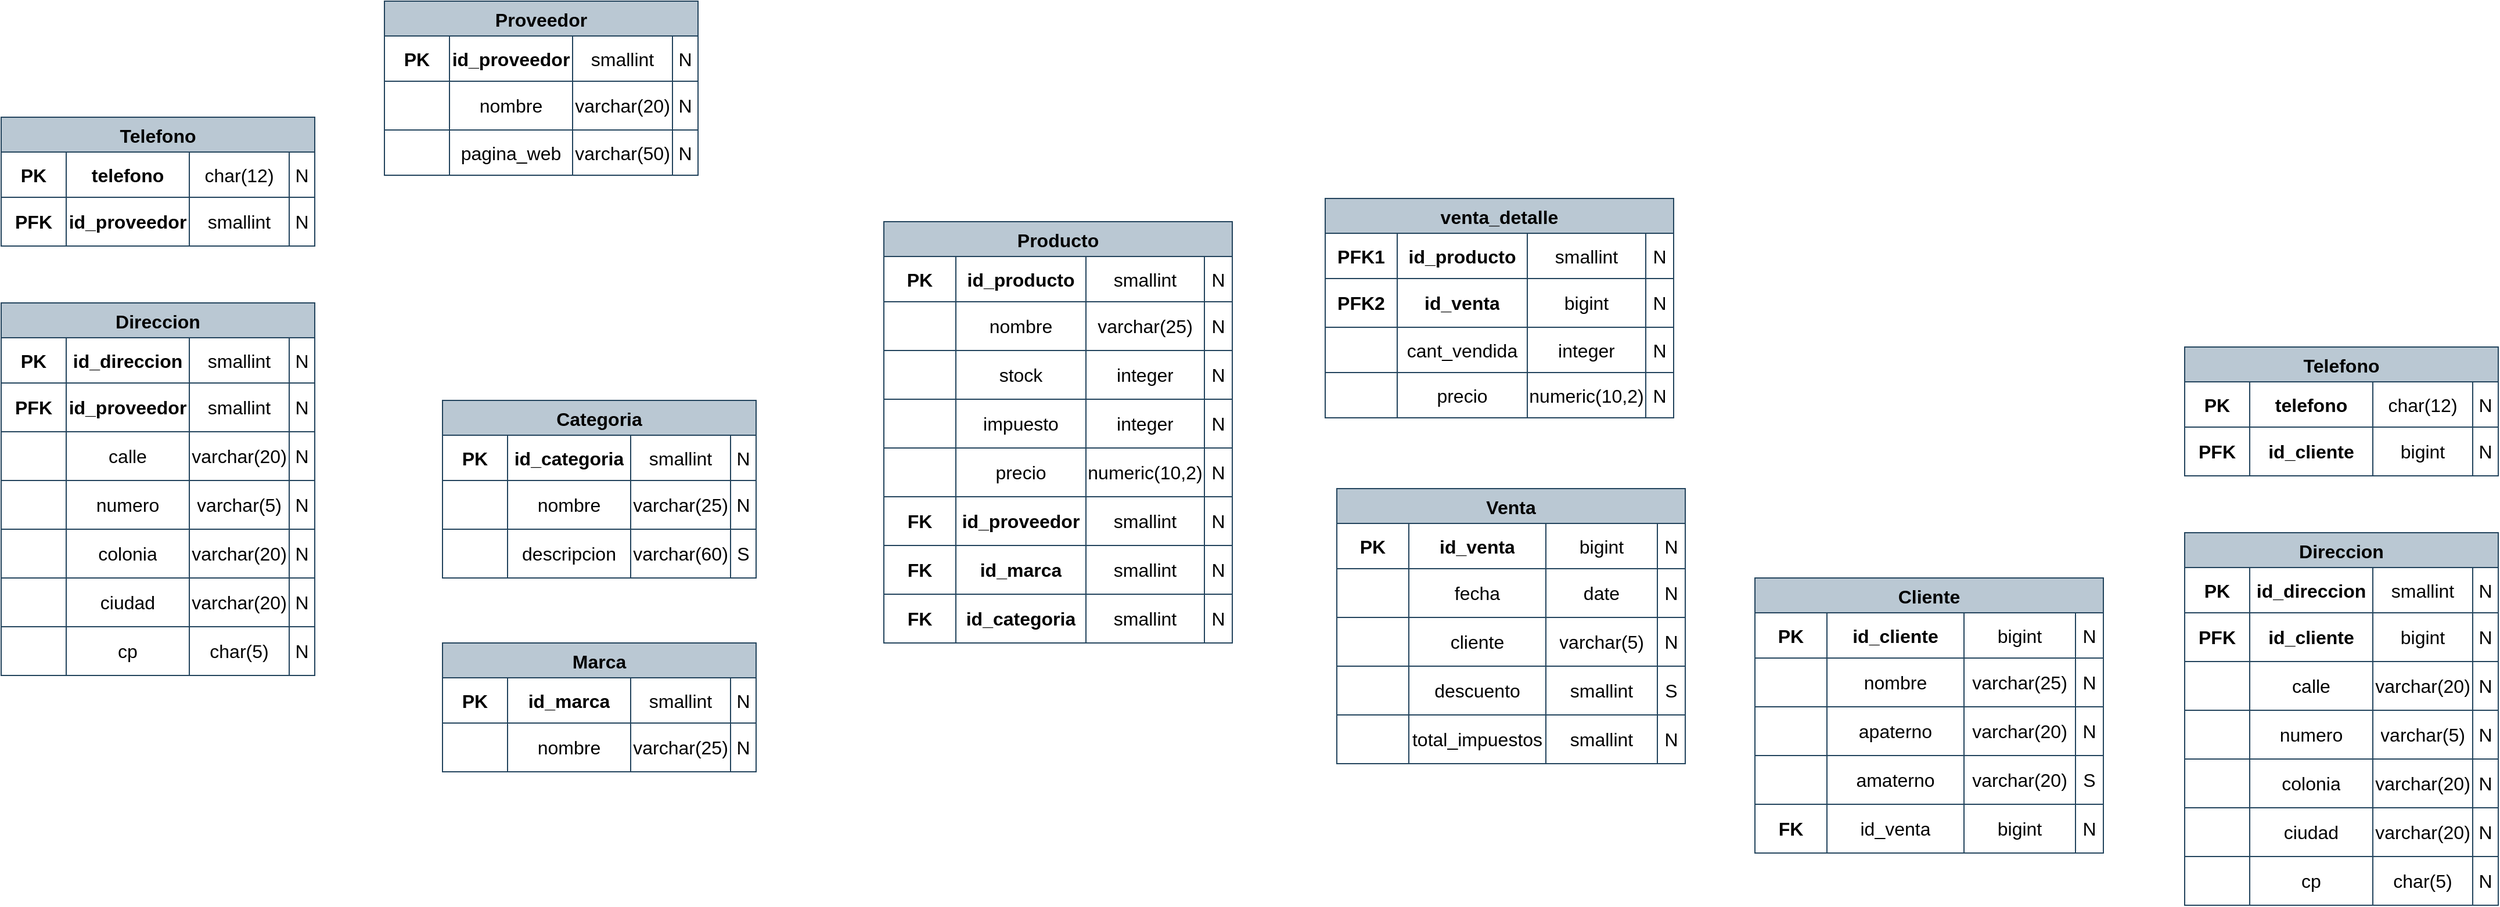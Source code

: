 <mxfile version="21.3.7" type="github">
  <diagram name="Página-1" id="W55fz-Yc5M90EF6Mg6BZ">
    <mxGraphModel dx="789" dy="918" grid="1" gridSize="10" guides="1" tooltips="1" connect="1" arrows="1" fold="1" page="1" pageScale="1" pageWidth="1920" pageHeight="1200" math="0" shadow="0">
      <root>
        <mxCell id="0" />
        <mxCell id="1" parent="0" />
        <mxCell id="L6f4U5Gj2gQMVd3YWzlj-1" value="Proveedor" style="shape=table;startSize=30;container=1;collapsible=0;childLayout=tableLayout;strokeColor=#23445d;fontSize=16;fontStyle=1;fillColor=#bac8d3;" vertex="1" parent="1">
          <mxGeometry x="390" y="210" width="270" height="150" as="geometry" />
        </mxCell>
        <mxCell id="L6f4U5Gj2gQMVd3YWzlj-2" value="" style="shape=tableRow;horizontal=0;startSize=0;swimlaneHead=0;swimlaneBody=0;strokeColor=inherit;top=0;left=0;bottom=0;right=0;collapsible=0;dropTarget=0;fillColor=none;points=[[0,0.5],[1,0.5]];portConstraint=eastwest;fontSize=16;" vertex="1" parent="L6f4U5Gj2gQMVd3YWzlj-1">
          <mxGeometry y="30" width="270" height="39" as="geometry" />
        </mxCell>
        <mxCell id="L6f4U5Gj2gQMVd3YWzlj-3" value="PK" style="shape=partialRectangle;html=1;whiteSpace=wrap;connectable=0;strokeColor=inherit;overflow=hidden;fillColor=none;top=0;left=0;bottom=0;right=0;pointerEvents=1;fontSize=16;fontStyle=1" vertex="1" parent="L6f4U5Gj2gQMVd3YWzlj-2">
          <mxGeometry width="56" height="39" as="geometry">
            <mxRectangle width="56" height="39" as="alternateBounds" />
          </mxGeometry>
        </mxCell>
        <mxCell id="L6f4U5Gj2gQMVd3YWzlj-4" value="id_proveedor" style="shape=partialRectangle;html=1;whiteSpace=wrap;connectable=0;strokeColor=inherit;overflow=hidden;fillColor=none;top=0;left=0;bottom=0;right=0;pointerEvents=1;fontSize=16;fontStyle=1" vertex="1" parent="L6f4U5Gj2gQMVd3YWzlj-2">
          <mxGeometry x="56" width="106" height="39" as="geometry">
            <mxRectangle width="106" height="39" as="alternateBounds" />
          </mxGeometry>
        </mxCell>
        <mxCell id="L6f4U5Gj2gQMVd3YWzlj-5" value="smallint" style="shape=partialRectangle;html=1;whiteSpace=wrap;connectable=0;strokeColor=inherit;overflow=hidden;fillColor=none;top=0;left=0;bottom=0;right=0;pointerEvents=1;fontSize=16;" vertex="1" parent="L6f4U5Gj2gQMVd3YWzlj-2">
          <mxGeometry x="162" width="86" height="39" as="geometry">
            <mxRectangle width="86" height="39" as="alternateBounds" />
          </mxGeometry>
        </mxCell>
        <mxCell id="L6f4U5Gj2gQMVd3YWzlj-14" value="N" style="shape=partialRectangle;html=1;whiteSpace=wrap;connectable=0;strokeColor=inherit;overflow=hidden;fillColor=none;top=0;left=0;bottom=0;right=0;pointerEvents=1;fontSize=16;" vertex="1" parent="L6f4U5Gj2gQMVd3YWzlj-2">
          <mxGeometry x="248" width="22" height="39" as="geometry">
            <mxRectangle width="22" height="39" as="alternateBounds" />
          </mxGeometry>
        </mxCell>
        <mxCell id="L6f4U5Gj2gQMVd3YWzlj-6" value="" style="shape=tableRow;horizontal=0;startSize=0;swimlaneHead=0;swimlaneBody=0;strokeColor=inherit;top=0;left=0;bottom=0;right=0;collapsible=0;dropTarget=0;fillColor=none;points=[[0,0.5],[1,0.5]];portConstraint=eastwest;fontSize=16;" vertex="1" parent="L6f4U5Gj2gQMVd3YWzlj-1">
          <mxGeometry y="69" width="270" height="42" as="geometry" />
        </mxCell>
        <mxCell id="L6f4U5Gj2gQMVd3YWzlj-7" value="" style="shape=partialRectangle;html=1;whiteSpace=wrap;connectable=0;strokeColor=inherit;overflow=hidden;fillColor=none;top=0;left=0;bottom=0;right=0;pointerEvents=1;fontSize=16;fontStyle=1" vertex="1" parent="L6f4U5Gj2gQMVd3YWzlj-6">
          <mxGeometry width="56" height="42" as="geometry">
            <mxRectangle width="56" height="42" as="alternateBounds" />
          </mxGeometry>
        </mxCell>
        <mxCell id="L6f4U5Gj2gQMVd3YWzlj-8" value="nombre" style="shape=partialRectangle;html=1;whiteSpace=wrap;connectable=0;strokeColor=inherit;overflow=hidden;fillColor=none;top=0;left=0;bottom=0;right=0;pointerEvents=1;fontSize=16;" vertex="1" parent="L6f4U5Gj2gQMVd3YWzlj-6">
          <mxGeometry x="56" width="106" height="42" as="geometry">
            <mxRectangle width="106" height="42" as="alternateBounds" />
          </mxGeometry>
        </mxCell>
        <mxCell id="L6f4U5Gj2gQMVd3YWzlj-9" value="varchar(20)" style="shape=partialRectangle;html=1;whiteSpace=wrap;connectable=0;strokeColor=inherit;overflow=hidden;fillColor=none;top=0;left=0;bottom=0;right=0;pointerEvents=1;fontSize=16;" vertex="1" parent="L6f4U5Gj2gQMVd3YWzlj-6">
          <mxGeometry x="162" width="86" height="42" as="geometry">
            <mxRectangle width="86" height="42" as="alternateBounds" />
          </mxGeometry>
        </mxCell>
        <mxCell id="L6f4U5Gj2gQMVd3YWzlj-15" value="N" style="shape=partialRectangle;html=1;whiteSpace=wrap;connectable=0;strokeColor=inherit;overflow=hidden;fillColor=none;top=0;left=0;bottom=0;right=0;pointerEvents=1;fontSize=16;" vertex="1" parent="L6f4U5Gj2gQMVd3YWzlj-6">
          <mxGeometry x="248" width="22" height="42" as="geometry">
            <mxRectangle width="22" height="42" as="alternateBounds" />
          </mxGeometry>
        </mxCell>
        <mxCell id="L6f4U5Gj2gQMVd3YWzlj-10" value="" style="shape=tableRow;horizontal=0;startSize=0;swimlaneHead=0;swimlaneBody=0;strokeColor=inherit;top=0;left=0;bottom=0;right=0;collapsible=0;dropTarget=0;fillColor=none;points=[[0,0.5],[1,0.5]];portConstraint=eastwest;fontSize=16;" vertex="1" parent="L6f4U5Gj2gQMVd3YWzlj-1">
          <mxGeometry y="111" width="270" height="39" as="geometry" />
        </mxCell>
        <mxCell id="L6f4U5Gj2gQMVd3YWzlj-11" value="" style="shape=partialRectangle;html=1;whiteSpace=wrap;connectable=0;strokeColor=inherit;overflow=hidden;fillColor=none;top=0;left=0;bottom=0;right=0;pointerEvents=1;fontSize=16;fontStyle=1" vertex="1" parent="L6f4U5Gj2gQMVd3YWzlj-10">
          <mxGeometry width="56" height="39" as="geometry">
            <mxRectangle width="56" height="39" as="alternateBounds" />
          </mxGeometry>
        </mxCell>
        <mxCell id="L6f4U5Gj2gQMVd3YWzlj-12" value="pagina_web" style="shape=partialRectangle;html=1;whiteSpace=wrap;connectable=0;strokeColor=inherit;overflow=hidden;fillColor=none;top=0;left=0;bottom=0;right=0;pointerEvents=1;fontSize=16;" vertex="1" parent="L6f4U5Gj2gQMVd3YWzlj-10">
          <mxGeometry x="56" width="106" height="39" as="geometry">
            <mxRectangle width="106" height="39" as="alternateBounds" />
          </mxGeometry>
        </mxCell>
        <mxCell id="L6f4U5Gj2gQMVd3YWzlj-13" value="varchar(50)" style="shape=partialRectangle;html=1;whiteSpace=wrap;connectable=0;strokeColor=inherit;overflow=hidden;fillColor=none;top=0;left=0;bottom=0;right=0;pointerEvents=1;fontSize=16;" vertex="1" parent="L6f4U5Gj2gQMVd3YWzlj-10">
          <mxGeometry x="162" width="86" height="39" as="geometry">
            <mxRectangle width="86" height="39" as="alternateBounds" />
          </mxGeometry>
        </mxCell>
        <mxCell id="L6f4U5Gj2gQMVd3YWzlj-16" value="N" style="shape=partialRectangle;html=1;whiteSpace=wrap;connectable=0;strokeColor=inherit;overflow=hidden;fillColor=none;top=0;left=0;bottom=0;right=0;pointerEvents=1;fontSize=16;" vertex="1" parent="L6f4U5Gj2gQMVd3YWzlj-10">
          <mxGeometry x="248" width="22" height="39" as="geometry">
            <mxRectangle width="22" height="39" as="alternateBounds" />
          </mxGeometry>
        </mxCell>
        <mxCell id="L6f4U5Gj2gQMVd3YWzlj-17" value="Telefono" style="shape=table;startSize=30;container=1;collapsible=0;childLayout=tableLayout;strokeColor=#23445d;fontSize=16;fontStyle=1;fillColor=#bac8d3;" vertex="1" parent="1">
          <mxGeometry x="60" y="310" width="270" height="111" as="geometry" />
        </mxCell>
        <mxCell id="L6f4U5Gj2gQMVd3YWzlj-18" value="" style="shape=tableRow;horizontal=0;startSize=0;swimlaneHead=0;swimlaneBody=0;strokeColor=inherit;top=0;left=0;bottom=0;right=0;collapsible=0;dropTarget=0;fillColor=none;points=[[0,0.5],[1,0.5]];portConstraint=eastwest;fontSize=16;" vertex="1" parent="L6f4U5Gj2gQMVd3YWzlj-17">
          <mxGeometry y="30" width="270" height="39" as="geometry" />
        </mxCell>
        <mxCell id="L6f4U5Gj2gQMVd3YWzlj-19" value="PK" style="shape=partialRectangle;html=1;whiteSpace=wrap;connectable=0;strokeColor=inherit;overflow=hidden;fillColor=none;top=0;left=0;bottom=0;right=0;pointerEvents=1;fontSize=16;fontStyle=1" vertex="1" parent="L6f4U5Gj2gQMVd3YWzlj-18">
          <mxGeometry width="56" height="39" as="geometry">
            <mxRectangle width="56" height="39" as="alternateBounds" />
          </mxGeometry>
        </mxCell>
        <mxCell id="L6f4U5Gj2gQMVd3YWzlj-20" value="telefono" style="shape=partialRectangle;html=1;whiteSpace=wrap;connectable=0;strokeColor=inherit;overflow=hidden;fillColor=none;top=0;left=0;bottom=0;right=0;pointerEvents=1;fontSize=16;fontStyle=1" vertex="1" parent="L6f4U5Gj2gQMVd3YWzlj-18">
          <mxGeometry x="56" width="106" height="39" as="geometry">
            <mxRectangle width="106" height="39" as="alternateBounds" />
          </mxGeometry>
        </mxCell>
        <mxCell id="L6f4U5Gj2gQMVd3YWzlj-21" value="char(12)" style="shape=partialRectangle;html=1;whiteSpace=wrap;connectable=0;strokeColor=inherit;overflow=hidden;fillColor=none;top=0;left=0;bottom=0;right=0;pointerEvents=1;fontSize=16;" vertex="1" parent="L6f4U5Gj2gQMVd3YWzlj-18">
          <mxGeometry x="162" width="86" height="39" as="geometry">
            <mxRectangle width="86" height="39" as="alternateBounds" />
          </mxGeometry>
        </mxCell>
        <mxCell id="L6f4U5Gj2gQMVd3YWzlj-22" value="N" style="shape=partialRectangle;html=1;whiteSpace=wrap;connectable=0;strokeColor=inherit;overflow=hidden;fillColor=none;top=0;left=0;bottom=0;right=0;pointerEvents=1;fontSize=16;" vertex="1" parent="L6f4U5Gj2gQMVd3YWzlj-18">
          <mxGeometry x="248" width="22" height="39" as="geometry">
            <mxRectangle width="22" height="39" as="alternateBounds" />
          </mxGeometry>
        </mxCell>
        <mxCell id="L6f4U5Gj2gQMVd3YWzlj-23" value="" style="shape=tableRow;horizontal=0;startSize=0;swimlaneHead=0;swimlaneBody=0;strokeColor=inherit;top=0;left=0;bottom=0;right=0;collapsible=0;dropTarget=0;fillColor=none;points=[[0,0.5],[1,0.5]];portConstraint=eastwest;fontSize=16;" vertex="1" parent="L6f4U5Gj2gQMVd3YWzlj-17">
          <mxGeometry y="69" width="270" height="42" as="geometry" />
        </mxCell>
        <mxCell id="L6f4U5Gj2gQMVd3YWzlj-24" value="PFK" style="shape=partialRectangle;html=1;whiteSpace=wrap;connectable=0;strokeColor=inherit;overflow=hidden;fillColor=none;top=0;left=0;bottom=0;right=0;pointerEvents=1;fontSize=16;fontStyle=1" vertex="1" parent="L6f4U5Gj2gQMVd3YWzlj-23">
          <mxGeometry width="56" height="42" as="geometry">
            <mxRectangle width="56" height="42" as="alternateBounds" />
          </mxGeometry>
        </mxCell>
        <mxCell id="L6f4U5Gj2gQMVd3YWzlj-25" value="id_proveedor" style="shape=partialRectangle;html=1;whiteSpace=wrap;connectable=0;strokeColor=inherit;overflow=hidden;fillColor=none;top=0;left=0;bottom=0;right=0;pointerEvents=1;fontSize=16;fontStyle=1" vertex="1" parent="L6f4U5Gj2gQMVd3YWzlj-23">
          <mxGeometry x="56" width="106" height="42" as="geometry">
            <mxRectangle width="106" height="42" as="alternateBounds" />
          </mxGeometry>
        </mxCell>
        <mxCell id="L6f4U5Gj2gQMVd3YWzlj-26" value="smallint" style="shape=partialRectangle;html=1;whiteSpace=wrap;connectable=0;strokeColor=inherit;overflow=hidden;fillColor=none;top=0;left=0;bottom=0;right=0;pointerEvents=1;fontSize=16;" vertex="1" parent="L6f4U5Gj2gQMVd3YWzlj-23">
          <mxGeometry x="162" width="86" height="42" as="geometry">
            <mxRectangle width="86" height="42" as="alternateBounds" />
          </mxGeometry>
        </mxCell>
        <mxCell id="L6f4U5Gj2gQMVd3YWzlj-27" value="N" style="shape=partialRectangle;html=1;whiteSpace=wrap;connectable=0;strokeColor=inherit;overflow=hidden;fillColor=none;top=0;left=0;bottom=0;right=0;pointerEvents=1;fontSize=16;" vertex="1" parent="L6f4U5Gj2gQMVd3YWzlj-23">
          <mxGeometry x="248" width="22" height="42" as="geometry">
            <mxRectangle width="22" height="42" as="alternateBounds" />
          </mxGeometry>
        </mxCell>
        <mxCell id="L6f4U5Gj2gQMVd3YWzlj-33" value="Direccion" style="shape=table;startSize=30;container=1;collapsible=0;childLayout=tableLayout;strokeColor=#23445d;fontSize=16;fontStyle=1;fillColor=#bac8d3;" vertex="1" parent="1">
          <mxGeometry x="60" y="470" width="270" height="321" as="geometry" />
        </mxCell>
        <mxCell id="L6f4U5Gj2gQMVd3YWzlj-34" value="" style="shape=tableRow;horizontal=0;startSize=0;swimlaneHead=0;swimlaneBody=0;strokeColor=inherit;top=0;left=0;bottom=0;right=0;collapsible=0;dropTarget=0;fillColor=none;points=[[0,0.5],[1,0.5]];portConstraint=eastwest;fontSize=16;" vertex="1" parent="L6f4U5Gj2gQMVd3YWzlj-33">
          <mxGeometry y="30" width="270" height="39" as="geometry" />
        </mxCell>
        <mxCell id="L6f4U5Gj2gQMVd3YWzlj-35" value="PK" style="shape=partialRectangle;html=1;whiteSpace=wrap;connectable=0;strokeColor=inherit;overflow=hidden;fillColor=none;top=0;left=0;bottom=0;right=0;pointerEvents=1;fontSize=16;fontStyle=1" vertex="1" parent="L6f4U5Gj2gQMVd3YWzlj-34">
          <mxGeometry width="56" height="39" as="geometry">
            <mxRectangle width="56" height="39" as="alternateBounds" />
          </mxGeometry>
        </mxCell>
        <mxCell id="L6f4U5Gj2gQMVd3YWzlj-36" value="id_direccion" style="shape=partialRectangle;html=1;whiteSpace=wrap;connectable=0;strokeColor=inherit;overflow=hidden;fillColor=none;top=0;left=0;bottom=0;right=0;pointerEvents=1;fontSize=16;fontStyle=1" vertex="1" parent="L6f4U5Gj2gQMVd3YWzlj-34">
          <mxGeometry x="56" width="106" height="39" as="geometry">
            <mxRectangle width="106" height="39" as="alternateBounds" />
          </mxGeometry>
        </mxCell>
        <mxCell id="L6f4U5Gj2gQMVd3YWzlj-37" value="smallint" style="shape=partialRectangle;html=1;whiteSpace=wrap;connectable=0;strokeColor=inherit;overflow=hidden;fillColor=none;top=0;left=0;bottom=0;right=0;pointerEvents=1;fontSize=16;" vertex="1" parent="L6f4U5Gj2gQMVd3YWzlj-34">
          <mxGeometry x="162" width="86" height="39" as="geometry">
            <mxRectangle width="86" height="39" as="alternateBounds" />
          </mxGeometry>
        </mxCell>
        <mxCell id="L6f4U5Gj2gQMVd3YWzlj-38" value="N" style="shape=partialRectangle;html=1;whiteSpace=wrap;connectable=0;strokeColor=inherit;overflow=hidden;fillColor=none;top=0;left=0;bottom=0;right=0;pointerEvents=1;fontSize=16;" vertex="1" parent="L6f4U5Gj2gQMVd3YWzlj-34">
          <mxGeometry x="248" width="22" height="39" as="geometry">
            <mxRectangle width="22" height="39" as="alternateBounds" />
          </mxGeometry>
        </mxCell>
        <mxCell id="L6f4U5Gj2gQMVd3YWzlj-39" value="" style="shape=tableRow;horizontal=0;startSize=0;swimlaneHead=0;swimlaneBody=0;strokeColor=inherit;top=0;left=0;bottom=0;right=0;collapsible=0;dropTarget=0;fillColor=none;points=[[0,0.5],[1,0.5]];portConstraint=eastwest;fontSize=16;" vertex="1" parent="L6f4U5Gj2gQMVd3YWzlj-33">
          <mxGeometry y="69" width="270" height="42" as="geometry" />
        </mxCell>
        <mxCell id="L6f4U5Gj2gQMVd3YWzlj-40" value="PFK" style="shape=partialRectangle;html=1;whiteSpace=wrap;connectable=0;strokeColor=inherit;overflow=hidden;fillColor=none;top=0;left=0;bottom=0;right=0;pointerEvents=1;fontSize=16;fontStyle=1" vertex="1" parent="L6f4U5Gj2gQMVd3YWzlj-39">
          <mxGeometry width="56" height="42" as="geometry">
            <mxRectangle width="56" height="42" as="alternateBounds" />
          </mxGeometry>
        </mxCell>
        <mxCell id="L6f4U5Gj2gQMVd3YWzlj-41" value="id_proveedor" style="shape=partialRectangle;html=1;whiteSpace=wrap;connectable=0;strokeColor=inherit;overflow=hidden;fillColor=none;top=0;left=0;bottom=0;right=0;pointerEvents=1;fontSize=16;fontStyle=1" vertex="1" parent="L6f4U5Gj2gQMVd3YWzlj-39">
          <mxGeometry x="56" width="106" height="42" as="geometry">
            <mxRectangle width="106" height="42" as="alternateBounds" />
          </mxGeometry>
        </mxCell>
        <mxCell id="L6f4U5Gj2gQMVd3YWzlj-42" value="smallint" style="shape=partialRectangle;html=1;whiteSpace=wrap;connectable=0;strokeColor=inherit;overflow=hidden;fillColor=none;top=0;left=0;bottom=0;right=0;pointerEvents=1;fontSize=16;" vertex="1" parent="L6f4U5Gj2gQMVd3YWzlj-39">
          <mxGeometry x="162" width="86" height="42" as="geometry">
            <mxRectangle width="86" height="42" as="alternateBounds" />
          </mxGeometry>
        </mxCell>
        <mxCell id="L6f4U5Gj2gQMVd3YWzlj-43" value="N" style="shape=partialRectangle;html=1;whiteSpace=wrap;connectable=0;strokeColor=inherit;overflow=hidden;fillColor=none;top=0;left=0;bottom=0;right=0;pointerEvents=1;fontSize=16;" vertex="1" parent="L6f4U5Gj2gQMVd3YWzlj-39">
          <mxGeometry x="248" width="22" height="42" as="geometry">
            <mxRectangle width="22" height="42" as="alternateBounds" />
          </mxGeometry>
        </mxCell>
        <mxCell id="L6f4U5Gj2gQMVd3YWzlj-64" style="shape=tableRow;horizontal=0;startSize=0;swimlaneHead=0;swimlaneBody=0;strokeColor=inherit;top=0;left=0;bottom=0;right=0;collapsible=0;dropTarget=0;fillColor=none;points=[[0,0.5],[1,0.5]];portConstraint=eastwest;fontSize=16;" vertex="1" parent="L6f4U5Gj2gQMVd3YWzlj-33">
          <mxGeometry y="111" width="270" height="42" as="geometry" />
        </mxCell>
        <mxCell id="L6f4U5Gj2gQMVd3YWzlj-65" style="shape=partialRectangle;html=1;whiteSpace=wrap;connectable=0;strokeColor=inherit;overflow=hidden;fillColor=none;top=0;left=0;bottom=0;right=0;pointerEvents=1;fontSize=16;fontStyle=1" vertex="1" parent="L6f4U5Gj2gQMVd3YWzlj-64">
          <mxGeometry width="56" height="42" as="geometry">
            <mxRectangle width="56" height="42" as="alternateBounds" />
          </mxGeometry>
        </mxCell>
        <mxCell id="L6f4U5Gj2gQMVd3YWzlj-66" value="calle" style="shape=partialRectangle;html=1;whiteSpace=wrap;connectable=0;strokeColor=inherit;overflow=hidden;fillColor=none;top=0;left=0;bottom=0;right=0;pointerEvents=1;fontSize=16;fontStyle=0" vertex="1" parent="L6f4U5Gj2gQMVd3YWzlj-64">
          <mxGeometry x="56" width="106" height="42" as="geometry">
            <mxRectangle width="106" height="42" as="alternateBounds" />
          </mxGeometry>
        </mxCell>
        <mxCell id="L6f4U5Gj2gQMVd3YWzlj-67" value="varchar(20)" style="shape=partialRectangle;html=1;whiteSpace=wrap;connectable=0;strokeColor=inherit;overflow=hidden;fillColor=none;top=0;left=0;bottom=0;right=0;pointerEvents=1;fontSize=16;" vertex="1" parent="L6f4U5Gj2gQMVd3YWzlj-64">
          <mxGeometry x="162" width="86" height="42" as="geometry">
            <mxRectangle width="86" height="42" as="alternateBounds" />
          </mxGeometry>
        </mxCell>
        <mxCell id="L6f4U5Gj2gQMVd3YWzlj-68" value="N" style="shape=partialRectangle;html=1;whiteSpace=wrap;connectable=0;strokeColor=inherit;overflow=hidden;fillColor=none;top=0;left=0;bottom=0;right=0;pointerEvents=1;fontSize=16;" vertex="1" parent="L6f4U5Gj2gQMVd3YWzlj-64">
          <mxGeometry x="248" width="22" height="42" as="geometry">
            <mxRectangle width="22" height="42" as="alternateBounds" />
          </mxGeometry>
        </mxCell>
        <mxCell id="L6f4U5Gj2gQMVd3YWzlj-59" style="shape=tableRow;horizontal=0;startSize=0;swimlaneHead=0;swimlaneBody=0;strokeColor=inherit;top=0;left=0;bottom=0;right=0;collapsible=0;dropTarget=0;fillColor=none;points=[[0,0.5],[1,0.5]];portConstraint=eastwest;fontSize=16;" vertex="1" parent="L6f4U5Gj2gQMVd3YWzlj-33">
          <mxGeometry y="153" width="270" height="42" as="geometry" />
        </mxCell>
        <mxCell id="L6f4U5Gj2gQMVd3YWzlj-60" style="shape=partialRectangle;html=1;whiteSpace=wrap;connectable=0;strokeColor=inherit;overflow=hidden;fillColor=none;top=0;left=0;bottom=0;right=0;pointerEvents=1;fontSize=16;fontStyle=1" vertex="1" parent="L6f4U5Gj2gQMVd3YWzlj-59">
          <mxGeometry width="56" height="42" as="geometry">
            <mxRectangle width="56" height="42" as="alternateBounds" />
          </mxGeometry>
        </mxCell>
        <mxCell id="L6f4U5Gj2gQMVd3YWzlj-61" value="numero" style="shape=partialRectangle;html=1;whiteSpace=wrap;connectable=0;strokeColor=inherit;overflow=hidden;fillColor=none;top=0;left=0;bottom=0;right=0;pointerEvents=1;fontSize=16;fontStyle=0" vertex="1" parent="L6f4U5Gj2gQMVd3YWzlj-59">
          <mxGeometry x="56" width="106" height="42" as="geometry">
            <mxRectangle width="106" height="42" as="alternateBounds" />
          </mxGeometry>
        </mxCell>
        <mxCell id="L6f4U5Gj2gQMVd3YWzlj-62" value="varchar(5)" style="shape=partialRectangle;html=1;whiteSpace=wrap;connectable=0;strokeColor=inherit;overflow=hidden;fillColor=none;top=0;left=0;bottom=0;right=0;pointerEvents=1;fontSize=16;" vertex="1" parent="L6f4U5Gj2gQMVd3YWzlj-59">
          <mxGeometry x="162" width="86" height="42" as="geometry">
            <mxRectangle width="86" height="42" as="alternateBounds" />
          </mxGeometry>
        </mxCell>
        <mxCell id="L6f4U5Gj2gQMVd3YWzlj-63" value="N" style="shape=partialRectangle;html=1;whiteSpace=wrap;connectable=0;strokeColor=inherit;overflow=hidden;fillColor=none;top=0;left=0;bottom=0;right=0;pointerEvents=1;fontSize=16;" vertex="1" parent="L6f4U5Gj2gQMVd3YWzlj-59">
          <mxGeometry x="248" width="22" height="42" as="geometry">
            <mxRectangle width="22" height="42" as="alternateBounds" />
          </mxGeometry>
        </mxCell>
        <mxCell id="L6f4U5Gj2gQMVd3YWzlj-54" style="shape=tableRow;horizontal=0;startSize=0;swimlaneHead=0;swimlaneBody=0;strokeColor=inherit;top=0;left=0;bottom=0;right=0;collapsible=0;dropTarget=0;fillColor=none;points=[[0,0.5],[1,0.5]];portConstraint=eastwest;fontSize=16;" vertex="1" parent="L6f4U5Gj2gQMVd3YWzlj-33">
          <mxGeometry y="195" width="270" height="42" as="geometry" />
        </mxCell>
        <mxCell id="L6f4U5Gj2gQMVd3YWzlj-55" style="shape=partialRectangle;html=1;whiteSpace=wrap;connectable=0;strokeColor=inherit;overflow=hidden;fillColor=none;top=0;left=0;bottom=0;right=0;pointerEvents=1;fontSize=16;fontStyle=1" vertex="1" parent="L6f4U5Gj2gQMVd3YWzlj-54">
          <mxGeometry width="56" height="42" as="geometry">
            <mxRectangle width="56" height="42" as="alternateBounds" />
          </mxGeometry>
        </mxCell>
        <mxCell id="L6f4U5Gj2gQMVd3YWzlj-56" value="colonia" style="shape=partialRectangle;html=1;whiteSpace=wrap;connectable=0;strokeColor=inherit;overflow=hidden;fillColor=none;top=0;left=0;bottom=0;right=0;pointerEvents=1;fontSize=16;fontStyle=0" vertex="1" parent="L6f4U5Gj2gQMVd3YWzlj-54">
          <mxGeometry x="56" width="106" height="42" as="geometry">
            <mxRectangle width="106" height="42" as="alternateBounds" />
          </mxGeometry>
        </mxCell>
        <mxCell id="L6f4U5Gj2gQMVd3YWzlj-57" value="varchar(20)" style="shape=partialRectangle;html=1;whiteSpace=wrap;connectable=0;strokeColor=inherit;overflow=hidden;fillColor=none;top=0;left=0;bottom=0;right=0;pointerEvents=1;fontSize=16;" vertex="1" parent="L6f4U5Gj2gQMVd3YWzlj-54">
          <mxGeometry x="162" width="86" height="42" as="geometry">
            <mxRectangle width="86" height="42" as="alternateBounds" />
          </mxGeometry>
        </mxCell>
        <mxCell id="L6f4U5Gj2gQMVd3YWzlj-58" value="N" style="shape=partialRectangle;html=1;whiteSpace=wrap;connectable=0;strokeColor=inherit;overflow=hidden;fillColor=none;top=0;left=0;bottom=0;right=0;pointerEvents=1;fontSize=16;" vertex="1" parent="L6f4U5Gj2gQMVd3YWzlj-54">
          <mxGeometry x="248" width="22" height="42" as="geometry">
            <mxRectangle width="22" height="42" as="alternateBounds" />
          </mxGeometry>
        </mxCell>
        <mxCell id="L6f4U5Gj2gQMVd3YWzlj-49" style="shape=tableRow;horizontal=0;startSize=0;swimlaneHead=0;swimlaneBody=0;strokeColor=inherit;top=0;left=0;bottom=0;right=0;collapsible=0;dropTarget=0;fillColor=none;points=[[0,0.5],[1,0.5]];portConstraint=eastwest;fontSize=16;" vertex="1" parent="L6f4U5Gj2gQMVd3YWzlj-33">
          <mxGeometry y="237" width="270" height="42" as="geometry" />
        </mxCell>
        <mxCell id="L6f4U5Gj2gQMVd3YWzlj-50" style="shape=partialRectangle;html=1;whiteSpace=wrap;connectable=0;strokeColor=inherit;overflow=hidden;fillColor=none;top=0;left=0;bottom=0;right=0;pointerEvents=1;fontSize=16;fontStyle=1" vertex="1" parent="L6f4U5Gj2gQMVd3YWzlj-49">
          <mxGeometry width="56" height="42" as="geometry">
            <mxRectangle width="56" height="42" as="alternateBounds" />
          </mxGeometry>
        </mxCell>
        <mxCell id="L6f4U5Gj2gQMVd3YWzlj-51" value="ciudad" style="shape=partialRectangle;html=1;whiteSpace=wrap;connectable=0;strokeColor=inherit;overflow=hidden;fillColor=none;top=0;left=0;bottom=0;right=0;pointerEvents=1;fontSize=16;fontStyle=0" vertex="1" parent="L6f4U5Gj2gQMVd3YWzlj-49">
          <mxGeometry x="56" width="106" height="42" as="geometry">
            <mxRectangle width="106" height="42" as="alternateBounds" />
          </mxGeometry>
        </mxCell>
        <mxCell id="L6f4U5Gj2gQMVd3YWzlj-52" value="varchar(20)" style="shape=partialRectangle;html=1;whiteSpace=wrap;connectable=0;strokeColor=inherit;overflow=hidden;fillColor=none;top=0;left=0;bottom=0;right=0;pointerEvents=1;fontSize=16;" vertex="1" parent="L6f4U5Gj2gQMVd3YWzlj-49">
          <mxGeometry x="162" width="86" height="42" as="geometry">
            <mxRectangle width="86" height="42" as="alternateBounds" />
          </mxGeometry>
        </mxCell>
        <mxCell id="L6f4U5Gj2gQMVd3YWzlj-53" value="N" style="shape=partialRectangle;html=1;whiteSpace=wrap;connectable=0;strokeColor=inherit;overflow=hidden;fillColor=none;top=0;left=0;bottom=0;right=0;pointerEvents=1;fontSize=16;" vertex="1" parent="L6f4U5Gj2gQMVd3YWzlj-49">
          <mxGeometry x="248" width="22" height="42" as="geometry">
            <mxRectangle width="22" height="42" as="alternateBounds" />
          </mxGeometry>
        </mxCell>
        <mxCell id="L6f4U5Gj2gQMVd3YWzlj-44" style="shape=tableRow;horizontal=0;startSize=0;swimlaneHead=0;swimlaneBody=0;strokeColor=inherit;top=0;left=0;bottom=0;right=0;collapsible=0;dropTarget=0;fillColor=none;points=[[0,0.5],[1,0.5]];portConstraint=eastwest;fontSize=16;" vertex="1" parent="L6f4U5Gj2gQMVd3YWzlj-33">
          <mxGeometry y="279" width="270" height="42" as="geometry" />
        </mxCell>
        <mxCell id="L6f4U5Gj2gQMVd3YWzlj-45" style="shape=partialRectangle;html=1;whiteSpace=wrap;connectable=0;strokeColor=inherit;overflow=hidden;fillColor=none;top=0;left=0;bottom=0;right=0;pointerEvents=1;fontSize=16;fontStyle=1" vertex="1" parent="L6f4U5Gj2gQMVd3YWzlj-44">
          <mxGeometry width="56" height="42" as="geometry">
            <mxRectangle width="56" height="42" as="alternateBounds" />
          </mxGeometry>
        </mxCell>
        <mxCell id="L6f4U5Gj2gQMVd3YWzlj-46" value="cp" style="shape=partialRectangle;html=1;whiteSpace=wrap;connectable=0;strokeColor=inherit;overflow=hidden;fillColor=none;top=0;left=0;bottom=0;right=0;pointerEvents=1;fontSize=16;fontStyle=0" vertex="1" parent="L6f4U5Gj2gQMVd3YWzlj-44">
          <mxGeometry x="56" width="106" height="42" as="geometry">
            <mxRectangle width="106" height="42" as="alternateBounds" />
          </mxGeometry>
        </mxCell>
        <mxCell id="L6f4U5Gj2gQMVd3YWzlj-47" value="char(5)" style="shape=partialRectangle;html=1;whiteSpace=wrap;connectable=0;strokeColor=inherit;overflow=hidden;fillColor=none;top=0;left=0;bottom=0;right=0;pointerEvents=1;fontSize=16;" vertex="1" parent="L6f4U5Gj2gQMVd3YWzlj-44">
          <mxGeometry x="162" width="86" height="42" as="geometry">
            <mxRectangle width="86" height="42" as="alternateBounds" />
          </mxGeometry>
        </mxCell>
        <mxCell id="L6f4U5Gj2gQMVd3YWzlj-48" value="N" style="shape=partialRectangle;html=1;whiteSpace=wrap;connectable=0;strokeColor=inherit;overflow=hidden;fillColor=none;top=0;left=0;bottom=0;right=0;pointerEvents=1;fontSize=16;" vertex="1" parent="L6f4U5Gj2gQMVd3YWzlj-44">
          <mxGeometry x="248" width="22" height="42" as="geometry">
            <mxRectangle width="22" height="42" as="alternateBounds" />
          </mxGeometry>
        </mxCell>
        <mxCell id="L6f4U5Gj2gQMVd3YWzlj-69" value="Producto" style="shape=table;startSize=30;container=1;collapsible=0;childLayout=tableLayout;strokeColor=#23445d;fontSize=16;fontStyle=1;fillColor=#bac8d3;" vertex="1" parent="1">
          <mxGeometry x="820" y="400" width="300" height="363" as="geometry" />
        </mxCell>
        <mxCell id="L6f4U5Gj2gQMVd3YWzlj-70" value="" style="shape=tableRow;horizontal=0;startSize=0;swimlaneHead=0;swimlaneBody=0;strokeColor=inherit;top=0;left=0;bottom=0;right=0;collapsible=0;dropTarget=0;fillColor=none;points=[[0,0.5],[1,0.5]];portConstraint=eastwest;fontSize=16;" vertex="1" parent="L6f4U5Gj2gQMVd3YWzlj-69">
          <mxGeometry y="30" width="300" height="39" as="geometry" />
        </mxCell>
        <mxCell id="L6f4U5Gj2gQMVd3YWzlj-71" value="PK" style="shape=partialRectangle;html=1;whiteSpace=wrap;connectable=0;strokeColor=inherit;overflow=hidden;fillColor=none;top=0;left=0;bottom=0;right=0;pointerEvents=1;fontSize=16;fontStyle=1" vertex="1" parent="L6f4U5Gj2gQMVd3YWzlj-70">
          <mxGeometry width="62" height="39" as="geometry">
            <mxRectangle width="62" height="39" as="alternateBounds" />
          </mxGeometry>
        </mxCell>
        <mxCell id="L6f4U5Gj2gQMVd3YWzlj-72" value="id_producto" style="shape=partialRectangle;html=1;whiteSpace=wrap;connectable=0;strokeColor=inherit;overflow=hidden;fillColor=none;top=0;left=0;bottom=0;right=0;pointerEvents=1;fontSize=16;fontStyle=1" vertex="1" parent="L6f4U5Gj2gQMVd3YWzlj-70">
          <mxGeometry x="62" width="112" height="39" as="geometry">
            <mxRectangle width="112" height="39" as="alternateBounds" />
          </mxGeometry>
        </mxCell>
        <mxCell id="L6f4U5Gj2gQMVd3YWzlj-73" value="smallint" style="shape=partialRectangle;html=1;whiteSpace=wrap;connectable=0;strokeColor=inherit;overflow=hidden;fillColor=none;top=0;left=0;bottom=0;right=0;pointerEvents=1;fontSize=16;" vertex="1" parent="L6f4U5Gj2gQMVd3YWzlj-70">
          <mxGeometry x="174" width="102" height="39" as="geometry">
            <mxRectangle width="102" height="39" as="alternateBounds" />
          </mxGeometry>
        </mxCell>
        <mxCell id="L6f4U5Gj2gQMVd3YWzlj-74" value="N" style="shape=partialRectangle;html=1;whiteSpace=wrap;connectable=0;strokeColor=inherit;overflow=hidden;fillColor=none;top=0;left=0;bottom=0;right=0;pointerEvents=1;fontSize=16;" vertex="1" parent="L6f4U5Gj2gQMVd3YWzlj-70">
          <mxGeometry x="276" width="24" height="39" as="geometry">
            <mxRectangle width="24" height="39" as="alternateBounds" />
          </mxGeometry>
        </mxCell>
        <mxCell id="L6f4U5Gj2gQMVd3YWzlj-75" value="" style="shape=tableRow;horizontal=0;startSize=0;swimlaneHead=0;swimlaneBody=0;strokeColor=inherit;top=0;left=0;bottom=0;right=0;collapsible=0;dropTarget=0;fillColor=none;points=[[0,0.5],[1,0.5]];portConstraint=eastwest;fontSize=16;" vertex="1" parent="L6f4U5Gj2gQMVd3YWzlj-69">
          <mxGeometry y="69" width="300" height="42" as="geometry" />
        </mxCell>
        <mxCell id="L6f4U5Gj2gQMVd3YWzlj-76" value="" style="shape=partialRectangle;html=1;whiteSpace=wrap;connectable=0;strokeColor=inherit;overflow=hidden;fillColor=none;top=0;left=0;bottom=0;right=0;pointerEvents=1;fontSize=16;fontStyle=1" vertex="1" parent="L6f4U5Gj2gQMVd3YWzlj-75">
          <mxGeometry width="62" height="42" as="geometry">
            <mxRectangle width="62" height="42" as="alternateBounds" />
          </mxGeometry>
        </mxCell>
        <mxCell id="L6f4U5Gj2gQMVd3YWzlj-77" value="nombre" style="shape=partialRectangle;html=1;whiteSpace=wrap;connectable=0;strokeColor=inherit;overflow=hidden;fillColor=none;top=0;left=0;bottom=0;right=0;pointerEvents=1;fontSize=16;fontStyle=0" vertex="1" parent="L6f4U5Gj2gQMVd3YWzlj-75">
          <mxGeometry x="62" width="112" height="42" as="geometry">
            <mxRectangle width="112" height="42" as="alternateBounds" />
          </mxGeometry>
        </mxCell>
        <mxCell id="L6f4U5Gj2gQMVd3YWzlj-78" value="varchar(25)" style="shape=partialRectangle;html=1;whiteSpace=wrap;connectable=0;strokeColor=inherit;overflow=hidden;fillColor=none;top=0;left=0;bottom=0;right=0;pointerEvents=1;fontSize=16;" vertex="1" parent="L6f4U5Gj2gQMVd3YWzlj-75">
          <mxGeometry x="174" width="102" height="42" as="geometry">
            <mxRectangle width="102" height="42" as="alternateBounds" />
          </mxGeometry>
        </mxCell>
        <mxCell id="L6f4U5Gj2gQMVd3YWzlj-79" value="N" style="shape=partialRectangle;html=1;whiteSpace=wrap;connectable=0;strokeColor=inherit;overflow=hidden;fillColor=none;top=0;left=0;bottom=0;right=0;pointerEvents=1;fontSize=16;" vertex="1" parent="L6f4U5Gj2gQMVd3YWzlj-75">
          <mxGeometry x="276" width="24" height="42" as="geometry">
            <mxRectangle width="24" height="42" as="alternateBounds" />
          </mxGeometry>
        </mxCell>
        <mxCell id="L6f4U5Gj2gQMVd3YWzlj-80" style="shape=tableRow;horizontal=0;startSize=0;swimlaneHead=0;swimlaneBody=0;strokeColor=inherit;top=0;left=0;bottom=0;right=0;collapsible=0;dropTarget=0;fillColor=none;points=[[0,0.5],[1,0.5]];portConstraint=eastwest;fontSize=16;" vertex="1" parent="L6f4U5Gj2gQMVd3YWzlj-69">
          <mxGeometry y="111" width="300" height="42" as="geometry" />
        </mxCell>
        <mxCell id="L6f4U5Gj2gQMVd3YWzlj-81" style="shape=partialRectangle;html=1;whiteSpace=wrap;connectable=0;strokeColor=inherit;overflow=hidden;fillColor=none;top=0;left=0;bottom=0;right=0;pointerEvents=1;fontSize=16;fontStyle=1" vertex="1" parent="L6f4U5Gj2gQMVd3YWzlj-80">
          <mxGeometry width="62" height="42" as="geometry">
            <mxRectangle width="62" height="42" as="alternateBounds" />
          </mxGeometry>
        </mxCell>
        <mxCell id="L6f4U5Gj2gQMVd3YWzlj-82" value="stock" style="shape=partialRectangle;html=1;whiteSpace=wrap;connectable=0;strokeColor=inherit;overflow=hidden;fillColor=none;top=0;left=0;bottom=0;right=0;pointerEvents=1;fontSize=16;fontStyle=0" vertex="1" parent="L6f4U5Gj2gQMVd3YWzlj-80">
          <mxGeometry x="62" width="112" height="42" as="geometry">
            <mxRectangle width="112" height="42" as="alternateBounds" />
          </mxGeometry>
        </mxCell>
        <mxCell id="L6f4U5Gj2gQMVd3YWzlj-83" value="integer" style="shape=partialRectangle;html=1;whiteSpace=wrap;connectable=0;strokeColor=inherit;overflow=hidden;fillColor=none;top=0;left=0;bottom=0;right=0;pointerEvents=1;fontSize=16;" vertex="1" parent="L6f4U5Gj2gQMVd3YWzlj-80">
          <mxGeometry x="174" width="102" height="42" as="geometry">
            <mxRectangle width="102" height="42" as="alternateBounds" />
          </mxGeometry>
        </mxCell>
        <mxCell id="L6f4U5Gj2gQMVd3YWzlj-84" value="N" style="shape=partialRectangle;html=1;whiteSpace=wrap;connectable=0;strokeColor=inherit;overflow=hidden;fillColor=none;top=0;left=0;bottom=0;right=0;pointerEvents=1;fontSize=16;" vertex="1" parent="L6f4U5Gj2gQMVd3YWzlj-80">
          <mxGeometry x="276" width="24" height="42" as="geometry">
            <mxRectangle width="24" height="42" as="alternateBounds" />
          </mxGeometry>
        </mxCell>
        <mxCell id="L6f4U5Gj2gQMVd3YWzlj-85" style="shape=tableRow;horizontal=0;startSize=0;swimlaneHead=0;swimlaneBody=0;strokeColor=inherit;top=0;left=0;bottom=0;right=0;collapsible=0;dropTarget=0;fillColor=none;points=[[0,0.5],[1,0.5]];portConstraint=eastwest;fontSize=16;" vertex="1" parent="L6f4U5Gj2gQMVd3YWzlj-69">
          <mxGeometry y="153" width="300" height="42" as="geometry" />
        </mxCell>
        <mxCell id="L6f4U5Gj2gQMVd3YWzlj-86" style="shape=partialRectangle;html=1;whiteSpace=wrap;connectable=0;strokeColor=inherit;overflow=hidden;fillColor=none;top=0;left=0;bottom=0;right=0;pointerEvents=1;fontSize=16;fontStyle=1" vertex="1" parent="L6f4U5Gj2gQMVd3YWzlj-85">
          <mxGeometry width="62" height="42" as="geometry">
            <mxRectangle width="62" height="42" as="alternateBounds" />
          </mxGeometry>
        </mxCell>
        <mxCell id="L6f4U5Gj2gQMVd3YWzlj-87" value="impuesto" style="shape=partialRectangle;html=1;whiteSpace=wrap;connectable=0;strokeColor=inherit;overflow=hidden;fillColor=none;top=0;left=0;bottom=0;right=0;pointerEvents=1;fontSize=16;fontStyle=0" vertex="1" parent="L6f4U5Gj2gQMVd3YWzlj-85">
          <mxGeometry x="62" width="112" height="42" as="geometry">
            <mxRectangle width="112" height="42" as="alternateBounds" />
          </mxGeometry>
        </mxCell>
        <mxCell id="L6f4U5Gj2gQMVd3YWzlj-88" value="integer" style="shape=partialRectangle;html=1;whiteSpace=wrap;connectable=0;strokeColor=inherit;overflow=hidden;fillColor=none;top=0;left=0;bottom=0;right=0;pointerEvents=1;fontSize=16;" vertex="1" parent="L6f4U5Gj2gQMVd3YWzlj-85">
          <mxGeometry x="174" width="102" height="42" as="geometry">
            <mxRectangle width="102" height="42" as="alternateBounds" />
          </mxGeometry>
        </mxCell>
        <mxCell id="L6f4U5Gj2gQMVd3YWzlj-89" value="N" style="shape=partialRectangle;html=1;whiteSpace=wrap;connectable=0;strokeColor=inherit;overflow=hidden;fillColor=none;top=0;left=0;bottom=0;right=0;pointerEvents=1;fontSize=16;" vertex="1" parent="L6f4U5Gj2gQMVd3YWzlj-85">
          <mxGeometry x="276" width="24" height="42" as="geometry">
            <mxRectangle width="24" height="42" as="alternateBounds" />
          </mxGeometry>
        </mxCell>
        <mxCell id="L6f4U5Gj2gQMVd3YWzlj-90" style="shape=tableRow;horizontal=0;startSize=0;swimlaneHead=0;swimlaneBody=0;strokeColor=inherit;top=0;left=0;bottom=0;right=0;collapsible=0;dropTarget=0;fillColor=none;points=[[0,0.5],[1,0.5]];portConstraint=eastwest;fontSize=16;" vertex="1" parent="L6f4U5Gj2gQMVd3YWzlj-69">
          <mxGeometry y="195" width="300" height="42" as="geometry" />
        </mxCell>
        <mxCell id="L6f4U5Gj2gQMVd3YWzlj-91" style="shape=partialRectangle;html=1;whiteSpace=wrap;connectable=0;strokeColor=inherit;overflow=hidden;fillColor=none;top=0;left=0;bottom=0;right=0;pointerEvents=1;fontSize=16;fontStyle=1" vertex="1" parent="L6f4U5Gj2gQMVd3YWzlj-90">
          <mxGeometry width="62" height="42" as="geometry">
            <mxRectangle width="62" height="42" as="alternateBounds" />
          </mxGeometry>
        </mxCell>
        <mxCell id="L6f4U5Gj2gQMVd3YWzlj-92" value="precio" style="shape=partialRectangle;html=1;whiteSpace=wrap;connectable=0;strokeColor=inherit;overflow=hidden;fillColor=none;top=0;left=0;bottom=0;right=0;pointerEvents=1;fontSize=16;fontStyle=0" vertex="1" parent="L6f4U5Gj2gQMVd3YWzlj-90">
          <mxGeometry x="62" width="112" height="42" as="geometry">
            <mxRectangle width="112" height="42" as="alternateBounds" />
          </mxGeometry>
        </mxCell>
        <mxCell id="L6f4U5Gj2gQMVd3YWzlj-93" value="numeric(10,2)" style="shape=partialRectangle;html=1;whiteSpace=wrap;connectable=0;strokeColor=inherit;overflow=hidden;fillColor=none;top=0;left=0;bottom=0;right=0;pointerEvents=1;fontSize=16;" vertex="1" parent="L6f4U5Gj2gQMVd3YWzlj-90">
          <mxGeometry x="174" width="102" height="42" as="geometry">
            <mxRectangle width="102" height="42" as="alternateBounds" />
          </mxGeometry>
        </mxCell>
        <mxCell id="L6f4U5Gj2gQMVd3YWzlj-94" value="N" style="shape=partialRectangle;html=1;whiteSpace=wrap;connectable=0;strokeColor=inherit;overflow=hidden;fillColor=none;top=0;left=0;bottom=0;right=0;pointerEvents=1;fontSize=16;" vertex="1" parent="L6f4U5Gj2gQMVd3YWzlj-90">
          <mxGeometry x="276" width="24" height="42" as="geometry">
            <mxRectangle width="24" height="42" as="alternateBounds" />
          </mxGeometry>
        </mxCell>
        <mxCell id="L6f4U5Gj2gQMVd3YWzlj-95" style="shape=tableRow;horizontal=0;startSize=0;swimlaneHead=0;swimlaneBody=0;strokeColor=inherit;top=0;left=0;bottom=0;right=0;collapsible=0;dropTarget=0;fillColor=none;points=[[0,0.5],[1,0.5]];portConstraint=eastwest;fontSize=16;" vertex="1" parent="L6f4U5Gj2gQMVd3YWzlj-69">
          <mxGeometry y="237" width="300" height="42" as="geometry" />
        </mxCell>
        <mxCell id="L6f4U5Gj2gQMVd3YWzlj-96" value="FK" style="shape=partialRectangle;html=1;whiteSpace=wrap;connectable=0;strokeColor=inherit;overflow=hidden;fillColor=none;top=0;left=0;bottom=0;right=0;pointerEvents=1;fontSize=16;fontStyle=1" vertex="1" parent="L6f4U5Gj2gQMVd3YWzlj-95">
          <mxGeometry width="62" height="42" as="geometry">
            <mxRectangle width="62" height="42" as="alternateBounds" />
          </mxGeometry>
        </mxCell>
        <mxCell id="L6f4U5Gj2gQMVd3YWzlj-97" value="id_proveedor" style="shape=partialRectangle;html=1;whiteSpace=wrap;connectable=0;strokeColor=inherit;overflow=hidden;fillColor=none;top=0;left=0;bottom=0;right=0;pointerEvents=1;fontSize=16;fontStyle=1" vertex="1" parent="L6f4U5Gj2gQMVd3YWzlj-95">
          <mxGeometry x="62" width="112" height="42" as="geometry">
            <mxRectangle width="112" height="42" as="alternateBounds" />
          </mxGeometry>
        </mxCell>
        <mxCell id="L6f4U5Gj2gQMVd3YWzlj-98" value="smallint" style="shape=partialRectangle;html=1;whiteSpace=wrap;connectable=0;strokeColor=inherit;overflow=hidden;fillColor=none;top=0;left=0;bottom=0;right=0;pointerEvents=1;fontSize=16;" vertex="1" parent="L6f4U5Gj2gQMVd3YWzlj-95">
          <mxGeometry x="174" width="102" height="42" as="geometry">
            <mxRectangle width="102" height="42" as="alternateBounds" />
          </mxGeometry>
        </mxCell>
        <mxCell id="L6f4U5Gj2gQMVd3YWzlj-99" value="N" style="shape=partialRectangle;html=1;whiteSpace=wrap;connectable=0;strokeColor=inherit;overflow=hidden;fillColor=none;top=0;left=0;bottom=0;right=0;pointerEvents=1;fontSize=16;" vertex="1" parent="L6f4U5Gj2gQMVd3YWzlj-95">
          <mxGeometry x="276" width="24" height="42" as="geometry">
            <mxRectangle width="24" height="42" as="alternateBounds" />
          </mxGeometry>
        </mxCell>
        <mxCell id="L6f4U5Gj2gQMVd3YWzlj-100" style="shape=tableRow;horizontal=0;startSize=0;swimlaneHead=0;swimlaneBody=0;strokeColor=inherit;top=0;left=0;bottom=0;right=0;collapsible=0;dropTarget=0;fillColor=none;points=[[0,0.5],[1,0.5]];portConstraint=eastwest;fontSize=16;" vertex="1" parent="L6f4U5Gj2gQMVd3YWzlj-69">
          <mxGeometry y="279" width="300" height="42" as="geometry" />
        </mxCell>
        <mxCell id="L6f4U5Gj2gQMVd3YWzlj-101" value="FK" style="shape=partialRectangle;html=1;whiteSpace=wrap;connectable=0;strokeColor=inherit;overflow=hidden;fillColor=none;top=0;left=0;bottom=0;right=0;pointerEvents=1;fontSize=16;fontStyle=1" vertex="1" parent="L6f4U5Gj2gQMVd3YWzlj-100">
          <mxGeometry width="62" height="42" as="geometry">
            <mxRectangle width="62" height="42" as="alternateBounds" />
          </mxGeometry>
        </mxCell>
        <mxCell id="L6f4U5Gj2gQMVd3YWzlj-102" value="id_marca" style="shape=partialRectangle;html=1;whiteSpace=wrap;connectable=0;strokeColor=inherit;overflow=hidden;fillColor=none;top=0;left=0;bottom=0;right=0;pointerEvents=1;fontSize=16;fontStyle=1" vertex="1" parent="L6f4U5Gj2gQMVd3YWzlj-100">
          <mxGeometry x="62" width="112" height="42" as="geometry">
            <mxRectangle width="112" height="42" as="alternateBounds" />
          </mxGeometry>
        </mxCell>
        <mxCell id="L6f4U5Gj2gQMVd3YWzlj-103" value="smallint" style="shape=partialRectangle;html=1;whiteSpace=wrap;connectable=0;strokeColor=inherit;overflow=hidden;fillColor=none;top=0;left=0;bottom=0;right=0;pointerEvents=1;fontSize=16;" vertex="1" parent="L6f4U5Gj2gQMVd3YWzlj-100">
          <mxGeometry x="174" width="102" height="42" as="geometry">
            <mxRectangle width="102" height="42" as="alternateBounds" />
          </mxGeometry>
        </mxCell>
        <mxCell id="L6f4U5Gj2gQMVd3YWzlj-104" value="N" style="shape=partialRectangle;html=1;whiteSpace=wrap;connectable=0;strokeColor=inherit;overflow=hidden;fillColor=none;top=0;left=0;bottom=0;right=0;pointerEvents=1;fontSize=16;" vertex="1" parent="L6f4U5Gj2gQMVd3YWzlj-100">
          <mxGeometry x="276" width="24" height="42" as="geometry">
            <mxRectangle width="24" height="42" as="alternateBounds" />
          </mxGeometry>
        </mxCell>
        <mxCell id="L6f4U5Gj2gQMVd3YWzlj-105" style="shape=tableRow;horizontal=0;startSize=0;swimlaneHead=0;swimlaneBody=0;strokeColor=inherit;top=0;left=0;bottom=0;right=0;collapsible=0;dropTarget=0;fillColor=none;points=[[0,0.5],[1,0.5]];portConstraint=eastwest;fontSize=16;" vertex="1" parent="L6f4U5Gj2gQMVd3YWzlj-69">
          <mxGeometry y="321" width="300" height="42" as="geometry" />
        </mxCell>
        <mxCell id="L6f4U5Gj2gQMVd3YWzlj-106" value="FK" style="shape=partialRectangle;html=1;whiteSpace=wrap;connectable=0;strokeColor=inherit;overflow=hidden;fillColor=none;top=0;left=0;bottom=0;right=0;pointerEvents=1;fontSize=16;fontStyle=1" vertex="1" parent="L6f4U5Gj2gQMVd3YWzlj-105">
          <mxGeometry width="62" height="42" as="geometry">
            <mxRectangle width="62" height="42" as="alternateBounds" />
          </mxGeometry>
        </mxCell>
        <mxCell id="L6f4U5Gj2gQMVd3YWzlj-107" value="id_categoria" style="shape=partialRectangle;html=1;whiteSpace=wrap;connectable=0;strokeColor=inherit;overflow=hidden;fillColor=none;top=0;left=0;bottom=0;right=0;pointerEvents=1;fontSize=16;fontStyle=1" vertex="1" parent="L6f4U5Gj2gQMVd3YWzlj-105">
          <mxGeometry x="62" width="112" height="42" as="geometry">
            <mxRectangle width="112" height="42" as="alternateBounds" />
          </mxGeometry>
        </mxCell>
        <mxCell id="L6f4U5Gj2gQMVd3YWzlj-108" value="smallint" style="shape=partialRectangle;html=1;whiteSpace=wrap;connectable=0;strokeColor=inherit;overflow=hidden;fillColor=none;top=0;left=0;bottom=0;right=0;pointerEvents=1;fontSize=16;" vertex="1" parent="L6f4U5Gj2gQMVd3YWzlj-105">
          <mxGeometry x="174" width="102" height="42" as="geometry">
            <mxRectangle width="102" height="42" as="alternateBounds" />
          </mxGeometry>
        </mxCell>
        <mxCell id="L6f4U5Gj2gQMVd3YWzlj-109" value="N" style="shape=partialRectangle;html=1;whiteSpace=wrap;connectable=0;strokeColor=inherit;overflow=hidden;fillColor=none;top=0;left=0;bottom=0;right=0;pointerEvents=1;fontSize=16;" vertex="1" parent="L6f4U5Gj2gQMVd3YWzlj-105">
          <mxGeometry x="276" width="24" height="42" as="geometry">
            <mxRectangle width="24" height="42" as="alternateBounds" />
          </mxGeometry>
        </mxCell>
        <mxCell id="L6f4U5Gj2gQMVd3YWzlj-110" value="Marca" style="shape=table;startSize=30;container=1;collapsible=0;childLayout=tableLayout;strokeColor=#23445d;fontSize=16;fontStyle=1;fillColor=#bac8d3;" vertex="1" parent="1">
          <mxGeometry x="440" y="763" width="270" height="111" as="geometry" />
        </mxCell>
        <mxCell id="L6f4U5Gj2gQMVd3YWzlj-111" value="" style="shape=tableRow;horizontal=0;startSize=0;swimlaneHead=0;swimlaneBody=0;strokeColor=inherit;top=0;left=0;bottom=0;right=0;collapsible=0;dropTarget=0;fillColor=none;points=[[0,0.5],[1,0.5]];portConstraint=eastwest;fontSize=16;" vertex="1" parent="L6f4U5Gj2gQMVd3YWzlj-110">
          <mxGeometry y="30" width="270" height="39" as="geometry" />
        </mxCell>
        <mxCell id="L6f4U5Gj2gQMVd3YWzlj-112" value="PK" style="shape=partialRectangle;html=1;whiteSpace=wrap;connectable=0;strokeColor=inherit;overflow=hidden;fillColor=none;top=0;left=0;bottom=0;right=0;pointerEvents=1;fontSize=16;fontStyle=1" vertex="1" parent="L6f4U5Gj2gQMVd3YWzlj-111">
          <mxGeometry width="56" height="39" as="geometry">
            <mxRectangle width="56" height="39" as="alternateBounds" />
          </mxGeometry>
        </mxCell>
        <mxCell id="L6f4U5Gj2gQMVd3YWzlj-113" value="id_marca" style="shape=partialRectangle;html=1;whiteSpace=wrap;connectable=0;strokeColor=inherit;overflow=hidden;fillColor=none;top=0;left=0;bottom=0;right=0;pointerEvents=1;fontSize=16;fontStyle=1" vertex="1" parent="L6f4U5Gj2gQMVd3YWzlj-111">
          <mxGeometry x="56" width="106" height="39" as="geometry">
            <mxRectangle width="106" height="39" as="alternateBounds" />
          </mxGeometry>
        </mxCell>
        <mxCell id="L6f4U5Gj2gQMVd3YWzlj-114" value="smallint" style="shape=partialRectangle;html=1;whiteSpace=wrap;connectable=0;strokeColor=inherit;overflow=hidden;fillColor=none;top=0;left=0;bottom=0;right=0;pointerEvents=1;fontSize=16;" vertex="1" parent="L6f4U5Gj2gQMVd3YWzlj-111">
          <mxGeometry x="162" width="86" height="39" as="geometry">
            <mxRectangle width="86" height="39" as="alternateBounds" />
          </mxGeometry>
        </mxCell>
        <mxCell id="L6f4U5Gj2gQMVd3YWzlj-115" value="N" style="shape=partialRectangle;html=1;whiteSpace=wrap;connectable=0;strokeColor=inherit;overflow=hidden;fillColor=none;top=0;left=0;bottom=0;right=0;pointerEvents=1;fontSize=16;" vertex="1" parent="L6f4U5Gj2gQMVd3YWzlj-111">
          <mxGeometry x="248" width="22" height="39" as="geometry">
            <mxRectangle width="22" height="39" as="alternateBounds" />
          </mxGeometry>
        </mxCell>
        <mxCell id="L6f4U5Gj2gQMVd3YWzlj-116" value="" style="shape=tableRow;horizontal=0;startSize=0;swimlaneHead=0;swimlaneBody=0;strokeColor=inherit;top=0;left=0;bottom=0;right=0;collapsible=0;dropTarget=0;fillColor=none;points=[[0,0.5],[1,0.5]];portConstraint=eastwest;fontSize=16;" vertex="1" parent="L6f4U5Gj2gQMVd3YWzlj-110">
          <mxGeometry y="69" width="270" height="42" as="geometry" />
        </mxCell>
        <mxCell id="L6f4U5Gj2gQMVd3YWzlj-117" value="" style="shape=partialRectangle;html=1;whiteSpace=wrap;connectable=0;strokeColor=inherit;overflow=hidden;fillColor=none;top=0;left=0;bottom=0;right=0;pointerEvents=1;fontSize=16;fontStyle=1" vertex="1" parent="L6f4U5Gj2gQMVd3YWzlj-116">
          <mxGeometry width="56" height="42" as="geometry">
            <mxRectangle width="56" height="42" as="alternateBounds" />
          </mxGeometry>
        </mxCell>
        <mxCell id="L6f4U5Gj2gQMVd3YWzlj-118" value="nombre" style="shape=partialRectangle;html=1;whiteSpace=wrap;connectable=0;strokeColor=inherit;overflow=hidden;fillColor=none;top=0;left=0;bottom=0;right=0;pointerEvents=1;fontSize=16;fontStyle=0" vertex="1" parent="L6f4U5Gj2gQMVd3YWzlj-116">
          <mxGeometry x="56" width="106" height="42" as="geometry">
            <mxRectangle width="106" height="42" as="alternateBounds" />
          </mxGeometry>
        </mxCell>
        <mxCell id="L6f4U5Gj2gQMVd3YWzlj-119" value="varchar(25)" style="shape=partialRectangle;html=1;whiteSpace=wrap;connectable=0;strokeColor=inherit;overflow=hidden;fillColor=none;top=0;left=0;bottom=0;right=0;pointerEvents=1;fontSize=16;" vertex="1" parent="L6f4U5Gj2gQMVd3YWzlj-116">
          <mxGeometry x="162" width="86" height="42" as="geometry">
            <mxRectangle width="86" height="42" as="alternateBounds" />
          </mxGeometry>
        </mxCell>
        <mxCell id="L6f4U5Gj2gQMVd3YWzlj-120" value="N" style="shape=partialRectangle;html=1;whiteSpace=wrap;connectable=0;strokeColor=inherit;overflow=hidden;fillColor=none;top=0;left=0;bottom=0;right=0;pointerEvents=1;fontSize=16;" vertex="1" parent="L6f4U5Gj2gQMVd3YWzlj-116">
          <mxGeometry x="248" width="22" height="42" as="geometry">
            <mxRectangle width="22" height="42" as="alternateBounds" />
          </mxGeometry>
        </mxCell>
        <mxCell id="L6f4U5Gj2gQMVd3YWzlj-151" value="Categoria" style="shape=table;startSize=30;container=1;collapsible=0;childLayout=tableLayout;strokeColor=#23445d;fontSize=16;fontStyle=1;fillColor=#bac8d3;" vertex="1" parent="1">
          <mxGeometry x="440" y="554" width="270" height="153" as="geometry" />
        </mxCell>
        <mxCell id="L6f4U5Gj2gQMVd3YWzlj-152" value="" style="shape=tableRow;horizontal=0;startSize=0;swimlaneHead=0;swimlaneBody=0;strokeColor=inherit;top=0;left=0;bottom=0;right=0;collapsible=0;dropTarget=0;fillColor=none;points=[[0,0.5],[1,0.5]];portConstraint=eastwest;fontSize=16;" vertex="1" parent="L6f4U5Gj2gQMVd3YWzlj-151">
          <mxGeometry y="30" width="270" height="39" as="geometry" />
        </mxCell>
        <mxCell id="L6f4U5Gj2gQMVd3YWzlj-153" value="PK" style="shape=partialRectangle;html=1;whiteSpace=wrap;connectable=0;strokeColor=inherit;overflow=hidden;fillColor=none;top=0;left=0;bottom=0;right=0;pointerEvents=1;fontSize=16;fontStyle=1" vertex="1" parent="L6f4U5Gj2gQMVd3YWzlj-152">
          <mxGeometry width="56" height="39" as="geometry">
            <mxRectangle width="56" height="39" as="alternateBounds" />
          </mxGeometry>
        </mxCell>
        <mxCell id="L6f4U5Gj2gQMVd3YWzlj-154" value="id_categoria" style="shape=partialRectangle;html=1;whiteSpace=wrap;connectable=0;strokeColor=inherit;overflow=hidden;fillColor=none;top=0;left=0;bottom=0;right=0;pointerEvents=1;fontSize=16;fontStyle=1" vertex="1" parent="L6f4U5Gj2gQMVd3YWzlj-152">
          <mxGeometry x="56" width="106" height="39" as="geometry">
            <mxRectangle width="106" height="39" as="alternateBounds" />
          </mxGeometry>
        </mxCell>
        <mxCell id="L6f4U5Gj2gQMVd3YWzlj-155" value="smallint" style="shape=partialRectangle;html=1;whiteSpace=wrap;connectable=0;strokeColor=inherit;overflow=hidden;fillColor=none;top=0;left=0;bottom=0;right=0;pointerEvents=1;fontSize=16;" vertex="1" parent="L6f4U5Gj2gQMVd3YWzlj-152">
          <mxGeometry x="162" width="86" height="39" as="geometry">
            <mxRectangle width="86" height="39" as="alternateBounds" />
          </mxGeometry>
        </mxCell>
        <mxCell id="L6f4U5Gj2gQMVd3YWzlj-156" value="N" style="shape=partialRectangle;html=1;whiteSpace=wrap;connectable=0;strokeColor=inherit;overflow=hidden;fillColor=none;top=0;left=0;bottom=0;right=0;pointerEvents=1;fontSize=16;" vertex="1" parent="L6f4U5Gj2gQMVd3YWzlj-152">
          <mxGeometry x="248" width="22" height="39" as="geometry">
            <mxRectangle width="22" height="39" as="alternateBounds" />
          </mxGeometry>
        </mxCell>
        <mxCell id="L6f4U5Gj2gQMVd3YWzlj-157" value="" style="shape=tableRow;horizontal=0;startSize=0;swimlaneHead=0;swimlaneBody=0;strokeColor=inherit;top=0;left=0;bottom=0;right=0;collapsible=0;dropTarget=0;fillColor=none;points=[[0,0.5],[1,0.5]];portConstraint=eastwest;fontSize=16;" vertex="1" parent="L6f4U5Gj2gQMVd3YWzlj-151">
          <mxGeometry y="69" width="270" height="42" as="geometry" />
        </mxCell>
        <mxCell id="L6f4U5Gj2gQMVd3YWzlj-158" value="" style="shape=partialRectangle;html=1;whiteSpace=wrap;connectable=0;strokeColor=inherit;overflow=hidden;fillColor=none;top=0;left=0;bottom=0;right=0;pointerEvents=1;fontSize=16;fontStyle=1" vertex="1" parent="L6f4U5Gj2gQMVd3YWzlj-157">
          <mxGeometry width="56" height="42" as="geometry">
            <mxRectangle width="56" height="42" as="alternateBounds" />
          </mxGeometry>
        </mxCell>
        <mxCell id="L6f4U5Gj2gQMVd3YWzlj-159" value="nombre" style="shape=partialRectangle;html=1;whiteSpace=wrap;connectable=0;strokeColor=inherit;overflow=hidden;fillColor=none;top=0;left=0;bottom=0;right=0;pointerEvents=1;fontSize=16;fontStyle=0" vertex="1" parent="L6f4U5Gj2gQMVd3YWzlj-157">
          <mxGeometry x="56" width="106" height="42" as="geometry">
            <mxRectangle width="106" height="42" as="alternateBounds" />
          </mxGeometry>
        </mxCell>
        <mxCell id="L6f4U5Gj2gQMVd3YWzlj-160" value="varchar(25)" style="shape=partialRectangle;html=1;whiteSpace=wrap;connectable=0;strokeColor=inherit;overflow=hidden;fillColor=none;top=0;left=0;bottom=0;right=0;pointerEvents=1;fontSize=16;" vertex="1" parent="L6f4U5Gj2gQMVd3YWzlj-157">
          <mxGeometry x="162" width="86" height="42" as="geometry">
            <mxRectangle width="86" height="42" as="alternateBounds" />
          </mxGeometry>
        </mxCell>
        <mxCell id="L6f4U5Gj2gQMVd3YWzlj-161" value="N" style="shape=partialRectangle;html=1;whiteSpace=wrap;connectable=0;strokeColor=inherit;overflow=hidden;fillColor=none;top=0;left=0;bottom=0;right=0;pointerEvents=1;fontSize=16;" vertex="1" parent="L6f4U5Gj2gQMVd3YWzlj-157">
          <mxGeometry x="248" width="22" height="42" as="geometry">
            <mxRectangle width="22" height="42" as="alternateBounds" />
          </mxGeometry>
        </mxCell>
        <mxCell id="L6f4U5Gj2gQMVd3YWzlj-162" style="shape=tableRow;horizontal=0;startSize=0;swimlaneHead=0;swimlaneBody=0;strokeColor=inherit;top=0;left=0;bottom=0;right=0;collapsible=0;dropTarget=0;fillColor=none;points=[[0,0.5],[1,0.5]];portConstraint=eastwest;fontSize=16;" vertex="1" parent="L6f4U5Gj2gQMVd3YWzlj-151">
          <mxGeometry y="111" width="270" height="42" as="geometry" />
        </mxCell>
        <mxCell id="L6f4U5Gj2gQMVd3YWzlj-163" style="shape=partialRectangle;html=1;whiteSpace=wrap;connectable=0;strokeColor=inherit;overflow=hidden;fillColor=none;top=0;left=0;bottom=0;right=0;pointerEvents=1;fontSize=16;fontStyle=1" vertex="1" parent="L6f4U5Gj2gQMVd3YWzlj-162">
          <mxGeometry width="56" height="42" as="geometry">
            <mxRectangle width="56" height="42" as="alternateBounds" />
          </mxGeometry>
        </mxCell>
        <mxCell id="L6f4U5Gj2gQMVd3YWzlj-164" value="descripcion" style="shape=partialRectangle;html=1;whiteSpace=wrap;connectable=0;strokeColor=inherit;overflow=hidden;fillColor=none;top=0;left=0;bottom=0;right=0;pointerEvents=1;fontSize=16;fontStyle=0" vertex="1" parent="L6f4U5Gj2gQMVd3YWzlj-162">
          <mxGeometry x="56" width="106" height="42" as="geometry">
            <mxRectangle width="106" height="42" as="alternateBounds" />
          </mxGeometry>
        </mxCell>
        <mxCell id="L6f4U5Gj2gQMVd3YWzlj-165" value="varchar(60)" style="shape=partialRectangle;html=1;whiteSpace=wrap;connectable=0;strokeColor=inherit;overflow=hidden;fillColor=none;top=0;left=0;bottom=0;right=0;pointerEvents=1;fontSize=16;" vertex="1" parent="L6f4U5Gj2gQMVd3YWzlj-162">
          <mxGeometry x="162" width="86" height="42" as="geometry">
            <mxRectangle width="86" height="42" as="alternateBounds" />
          </mxGeometry>
        </mxCell>
        <mxCell id="L6f4U5Gj2gQMVd3YWzlj-166" value="S" style="shape=partialRectangle;html=1;whiteSpace=wrap;connectable=0;strokeColor=inherit;overflow=hidden;fillColor=none;top=0;left=0;bottom=0;right=0;pointerEvents=1;fontSize=16;" vertex="1" parent="L6f4U5Gj2gQMVd3YWzlj-162">
          <mxGeometry x="248" width="22" height="42" as="geometry">
            <mxRectangle width="22" height="42" as="alternateBounds" />
          </mxGeometry>
        </mxCell>
        <mxCell id="L6f4U5Gj2gQMVd3YWzlj-167" value="venta_detalle" style="shape=table;startSize=30;container=1;collapsible=0;childLayout=tableLayout;strokeColor=#23445d;fontSize=16;fontStyle=1;fillColor=#bac8d3;" vertex="1" parent="1">
          <mxGeometry x="1200" y="380" width="300" height="189" as="geometry" />
        </mxCell>
        <mxCell id="L6f4U5Gj2gQMVd3YWzlj-168" value="" style="shape=tableRow;horizontal=0;startSize=0;swimlaneHead=0;swimlaneBody=0;strokeColor=inherit;top=0;left=0;bottom=0;right=0;collapsible=0;dropTarget=0;fillColor=none;points=[[0,0.5],[1,0.5]];portConstraint=eastwest;fontSize=16;" vertex="1" parent="L6f4U5Gj2gQMVd3YWzlj-167">
          <mxGeometry y="30" width="300" height="39" as="geometry" />
        </mxCell>
        <mxCell id="L6f4U5Gj2gQMVd3YWzlj-169" value="PFK1" style="shape=partialRectangle;html=1;whiteSpace=wrap;connectable=0;strokeColor=inherit;overflow=hidden;fillColor=none;top=0;left=0;bottom=0;right=0;pointerEvents=1;fontSize=16;fontStyle=1" vertex="1" parent="L6f4U5Gj2gQMVd3YWzlj-168">
          <mxGeometry width="62" height="39" as="geometry">
            <mxRectangle width="62" height="39" as="alternateBounds" />
          </mxGeometry>
        </mxCell>
        <mxCell id="L6f4U5Gj2gQMVd3YWzlj-170" value="id_producto" style="shape=partialRectangle;html=1;whiteSpace=wrap;connectable=0;strokeColor=inherit;overflow=hidden;fillColor=none;top=0;left=0;bottom=0;right=0;pointerEvents=1;fontSize=16;fontStyle=1" vertex="1" parent="L6f4U5Gj2gQMVd3YWzlj-168">
          <mxGeometry x="62" width="112" height="39" as="geometry">
            <mxRectangle width="112" height="39" as="alternateBounds" />
          </mxGeometry>
        </mxCell>
        <mxCell id="L6f4U5Gj2gQMVd3YWzlj-171" value="smallint" style="shape=partialRectangle;html=1;whiteSpace=wrap;connectable=0;strokeColor=inherit;overflow=hidden;fillColor=none;top=0;left=0;bottom=0;right=0;pointerEvents=1;fontSize=16;" vertex="1" parent="L6f4U5Gj2gQMVd3YWzlj-168">
          <mxGeometry x="174" width="102" height="39" as="geometry">
            <mxRectangle width="102" height="39" as="alternateBounds" />
          </mxGeometry>
        </mxCell>
        <mxCell id="L6f4U5Gj2gQMVd3YWzlj-172" value="N" style="shape=partialRectangle;html=1;whiteSpace=wrap;connectable=0;strokeColor=inherit;overflow=hidden;fillColor=none;top=0;left=0;bottom=0;right=0;pointerEvents=1;fontSize=16;" vertex="1" parent="L6f4U5Gj2gQMVd3YWzlj-168">
          <mxGeometry x="276" width="24" height="39" as="geometry">
            <mxRectangle width="24" height="39" as="alternateBounds" />
          </mxGeometry>
        </mxCell>
        <mxCell id="L6f4U5Gj2gQMVd3YWzlj-173" value="" style="shape=tableRow;horizontal=0;startSize=0;swimlaneHead=0;swimlaneBody=0;strokeColor=inherit;top=0;left=0;bottom=0;right=0;collapsible=0;dropTarget=0;fillColor=none;points=[[0,0.5],[1,0.5]];portConstraint=eastwest;fontSize=16;" vertex="1" parent="L6f4U5Gj2gQMVd3YWzlj-167">
          <mxGeometry y="69" width="300" height="42" as="geometry" />
        </mxCell>
        <mxCell id="L6f4U5Gj2gQMVd3YWzlj-174" value="PFK2" style="shape=partialRectangle;html=1;whiteSpace=wrap;connectable=0;strokeColor=inherit;overflow=hidden;fillColor=none;top=0;left=0;bottom=0;right=0;pointerEvents=1;fontSize=16;fontStyle=1" vertex="1" parent="L6f4U5Gj2gQMVd3YWzlj-173">
          <mxGeometry width="62" height="42" as="geometry">
            <mxRectangle width="62" height="42" as="alternateBounds" />
          </mxGeometry>
        </mxCell>
        <mxCell id="L6f4U5Gj2gQMVd3YWzlj-175" value="id_venta" style="shape=partialRectangle;html=1;whiteSpace=wrap;connectable=0;strokeColor=inherit;overflow=hidden;fillColor=none;top=0;left=0;bottom=0;right=0;pointerEvents=1;fontSize=16;fontStyle=1" vertex="1" parent="L6f4U5Gj2gQMVd3YWzlj-173">
          <mxGeometry x="62" width="112" height="42" as="geometry">
            <mxRectangle width="112" height="42" as="alternateBounds" />
          </mxGeometry>
        </mxCell>
        <mxCell id="L6f4U5Gj2gQMVd3YWzlj-176" value="bigint" style="shape=partialRectangle;html=1;whiteSpace=wrap;connectable=0;strokeColor=inherit;overflow=hidden;fillColor=none;top=0;left=0;bottom=0;right=0;pointerEvents=1;fontSize=16;" vertex="1" parent="L6f4U5Gj2gQMVd3YWzlj-173">
          <mxGeometry x="174" width="102" height="42" as="geometry">
            <mxRectangle width="102" height="42" as="alternateBounds" />
          </mxGeometry>
        </mxCell>
        <mxCell id="L6f4U5Gj2gQMVd3YWzlj-177" value="N" style="shape=partialRectangle;html=1;whiteSpace=wrap;connectable=0;strokeColor=inherit;overflow=hidden;fillColor=none;top=0;left=0;bottom=0;right=0;pointerEvents=1;fontSize=16;" vertex="1" parent="L6f4U5Gj2gQMVd3YWzlj-173">
          <mxGeometry x="276" width="24" height="42" as="geometry">
            <mxRectangle width="24" height="42" as="alternateBounds" />
          </mxGeometry>
        </mxCell>
        <mxCell id="L6f4U5Gj2gQMVd3YWzlj-178" value="" style="shape=tableRow;horizontal=0;startSize=0;swimlaneHead=0;swimlaneBody=0;strokeColor=inherit;top=0;left=0;bottom=0;right=0;collapsible=0;dropTarget=0;fillColor=none;points=[[0,0.5],[1,0.5]];portConstraint=eastwest;fontSize=16;" vertex="1" parent="L6f4U5Gj2gQMVd3YWzlj-167">
          <mxGeometry y="111" width="300" height="39" as="geometry" />
        </mxCell>
        <mxCell id="L6f4U5Gj2gQMVd3YWzlj-179" value="" style="shape=partialRectangle;html=1;whiteSpace=wrap;connectable=0;strokeColor=inherit;overflow=hidden;fillColor=none;top=0;left=0;bottom=0;right=0;pointerEvents=1;fontSize=16;fontStyle=1" vertex="1" parent="L6f4U5Gj2gQMVd3YWzlj-178">
          <mxGeometry width="62" height="39" as="geometry">
            <mxRectangle width="62" height="39" as="alternateBounds" />
          </mxGeometry>
        </mxCell>
        <mxCell id="L6f4U5Gj2gQMVd3YWzlj-180" value="cant_vendida" style="shape=partialRectangle;html=1;whiteSpace=wrap;connectable=0;strokeColor=inherit;overflow=hidden;fillColor=none;top=0;left=0;bottom=0;right=0;pointerEvents=1;fontSize=16;" vertex="1" parent="L6f4U5Gj2gQMVd3YWzlj-178">
          <mxGeometry x="62" width="112" height="39" as="geometry">
            <mxRectangle width="112" height="39" as="alternateBounds" />
          </mxGeometry>
        </mxCell>
        <mxCell id="L6f4U5Gj2gQMVd3YWzlj-181" value="integer" style="shape=partialRectangle;html=1;whiteSpace=wrap;connectable=0;strokeColor=inherit;overflow=hidden;fillColor=none;top=0;left=0;bottom=0;right=0;pointerEvents=1;fontSize=16;" vertex="1" parent="L6f4U5Gj2gQMVd3YWzlj-178">
          <mxGeometry x="174" width="102" height="39" as="geometry">
            <mxRectangle width="102" height="39" as="alternateBounds" />
          </mxGeometry>
        </mxCell>
        <mxCell id="L6f4U5Gj2gQMVd3YWzlj-182" value="N" style="shape=partialRectangle;html=1;whiteSpace=wrap;connectable=0;strokeColor=inherit;overflow=hidden;fillColor=none;top=0;left=0;bottom=0;right=0;pointerEvents=1;fontSize=16;" vertex="1" parent="L6f4U5Gj2gQMVd3YWzlj-178">
          <mxGeometry x="276" width="24" height="39" as="geometry">
            <mxRectangle width="24" height="39" as="alternateBounds" />
          </mxGeometry>
        </mxCell>
        <mxCell id="L6f4U5Gj2gQMVd3YWzlj-219" style="shape=tableRow;horizontal=0;startSize=0;swimlaneHead=0;swimlaneBody=0;strokeColor=inherit;top=0;left=0;bottom=0;right=0;collapsible=0;dropTarget=0;fillColor=none;points=[[0,0.5],[1,0.5]];portConstraint=eastwest;fontSize=16;" vertex="1" parent="L6f4U5Gj2gQMVd3YWzlj-167">
          <mxGeometry y="150" width="300" height="39" as="geometry" />
        </mxCell>
        <mxCell id="L6f4U5Gj2gQMVd3YWzlj-220" style="shape=partialRectangle;html=1;whiteSpace=wrap;connectable=0;strokeColor=inherit;overflow=hidden;fillColor=none;top=0;left=0;bottom=0;right=0;pointerEvents=1;fontSize=16;fontStyle=1" vertex="1" parent="L6f4U5Gj2gQMVd3YWzlj-219">
          <mxGeometry width="62" height="39" as="geometry">
            <mxRectangle width="62" height="39" as="alternateBounds" />
          </mxGeometry>
        </mxCell>
        <mxCell id="L6f4U5Gj2gQMVd3YWzlj-221" value="precio" style="shape=partialRectangle;html=1;whiteSpace=wrap;connectable=0;strokeColor=inherit;overflow=hidden;fillColor=none;top=0;left=0;bottom=0;right=0;pointerEvents=1;fontSize=16;" vertex="1" parent="L6f4U5Gj2gQMVd3YWzlj-219">
          <mxGeometry x="62" width="112" height="39" as="geometry">
            <mxRectangle width="112" height="39" as="alternateBounds" />
          </mxGeometry>
        </mxCell>
        <mxCell id="L6f4U5Gj2gQMVd3YWzlj-222" value="numeric(10,2)" style="shape=partialRectangle;html=1;whiteSpace=wrap;connectable=0;strokeColor=inherit;overflow=hidden;fillColor=none;top=0;left=0;bottom=0;right=0;pointerEvents=1;fontSize=16;" vertex="1" parent="L6f4U5Gj2gQMVd3YWzlj-219">
          <mxGeometry x="174" width="102" height="39" as="geometry">
            <mxRectangle width="102" height="39" as="alternateBounds" />
          </mxGeometry>
        </mxCell>
        <mxCell id="L6f4U5Gj2gQMVd3YWzlj-223" value="N" style="shape=partialRectangle;html=1;whiteSpace=wrap;connectable=0;strokeColor=inherit;overflow=hidden;fillColor=none;top=0;left=0;bottom=0;right=0;pointerEvents=1;fontSize=16;" vertex="1" parent="L6f4U5Gj2gQMVd3YWzlj-219">
          <mxGeometry x="276" width="24" height="39" as="geometry">
            <mxRectangle width="24" height="39" as="alternateBounds" />
          </mxGeometry>
        </mxCell>
        <mxCell id="L6f4U5Gj2gQMVd3YWzlj-183" value="Venta" style="shape=table;startSize=30;container=1;collapsible=0;childLayout=tableLayout;strokeColor=#23445d;fontSize=16;fontStyle=1;fillColor=#bac8d3;" vertex="1" parent="1">
          <mxGeometry x="1210" y="630" width="300" height="237" as="geometry" />
        </mxCell>
        <mxCell id="L6f4U5Gj2gQMVd3YWzlj-184" value="" style="shape=tableRow;horizontal=0;startSize=0;swimlaneHead=0;swimlaneBody=0;strokeColor=inherit;top=0;left=0;bottom=0;right=0;collapsible=0;dropTarget=0;fillColor=none;points=[[0,0.5],[1,0.5]];portConstraint=eastwest;fontSize=16;" vertex="1" parent="L6f4U5Gj2gQMVd3YWzlj-183">
          <mxGeometry y="30" width="300" height="39" as="geometry" />
        </mxCell>
        <mxCell id="L6f4U5Gj2gQMVd3YWzlj-185" value="PK" style="shape=partialRectangle;html=1;whiteSpace=wrap;connectable=0;strokeColor=inherit;overflow=hidden;fillColor=none;top=0;left=0;bottom=0;right=0;pointerEvents=1;fontSize=16;fontStyle=1" vertex="1" parent="L6f4U5Gj2gQMVd3YWzlj-184">
          <mxGeometry width="62" height="39" as="geometry">
            <mxRectangle width="62" height="39" as="alternateBounds" />
          </mxGeometry>
        </mxCell>
        <mxCell id="L6f4U5Gj2gQMVd3YWzlj-186" value="id_venta" style="shape=partialRectangle;html=1;whiteSpace=wrap;connectable=0;strokeColor=inherit;overflow=hidden;fillColor=none;top=0;left=0;bottom=0;right=0;pointerEvents=1;fontSize=16;fontStyle=1" vertex="1" parent="L6f4U5Gj2gQMVd3YWzlj-184">
          <mxGeometry x="62" width="118" height="39" as="geometry">
            <mxRectangle width="118" height="39" as="alternateBounds" />
          </mxGeometry>
        </mxCell>
        <mxCell id="L6f4U5Gj2gQMVd3YWzlj-187" value="bigint" style="shape=partialRectangle;html=1;whiteSpace=wrap;connectable=0;strokeColor=inherit;overflow=hidden;fillColor=none;top=0;left=0;bottom=0;right=0;pointerEvents=1;fontSize=16;" vertex="1" parent="L6f4U5Gj2gQMVd3YWzlj-184">
          <mxGeometry x="180" width="96" height="39" as="geometry">
            <mxRectangle width="96" height="39" as="alternateBounds" />
          </mxGeometry>
        </mxCell>
        <mxCell id="L6f4U5Gj2gQMVd3YWzlj-188" value="N" style="shape=partialRectangle;html=1;whiteSpace=wrap;connectable=0;strokeColor=inherit;overflow=hidden;fillColor=none;top=0;left=0;bottom=0;right=0;pointerEvents=1;fontSize=16;" vertex="1" parent="L6f4U5Gj2gQMVd3YWzlj-184">
          <mxGeometry x="276" width="24" height="39" as="geometry">
            <mxRectangle width="24" height="39" as="alternateBounds" />
          </mxGeometry>
        </mxCell>
        <mxCell id="L6f4U5Gj2gQMVd3YWzlj-194" style="shape=tableRow;horizontal=0;startSize=0;swimlaneHead=0;swimlaneBody=0;strokeColor=inherit;top=0;left=0;bottom=0;right=0;collapsible=0;dropTarget=0;fillColor=none;points=[[0,0.5],[1,0.5]];portConstraint=eastwest;fontSize=16;" vertex="1" parent="L6f4U5Gj2gQMVd3YWzlj-183">
          <mxGeometry y="69" width="300" height="42" as="geometry" />
        </mxCell>
        <mxCell id="L6f4U5Gj2gQMVd3YWzlj-195" style="shape=partialRectangle;html=1;whiteSpace=wrap;connectable=0;strokeColor=inherit;overflow=hidden;fillColor=none;top=0;left=0;bottom=0;right=0;pointerEvents=1;fontSize=16;fontStyle=1" vertex="1" parent="L6f4U5Gj2gQMVd3YWzlj-194">
          <mxGeometry width="62" height="42" as="geometry">
            <mxRectangle width="62" height="42" as="alternateBounds" />
          </mxGeometry>
        </mxCell>
        <mxCell id="L6f4U5Gj2gQMVd3YWzlj-196" value="fecha" style="shape=partialRectangle;html=1;whiteSpace=wrap;connectable=0;strokeColor=inherit;overflow=hidden;fillColor=none;top=0;left=0;bottom=0;right=0;pointerEvents=1;fontSize=16;fontStyle=0" vertex="1" parent="L6f4U5Gj2gQMVd3YWzlj-194">
          <mxGeometry x="62" width="118" height="42" as="geometry">
            <mxRectangle width="118" height="42" as="alternateBounds" />
          </mxGeometry>
        </mxCell>
        <mxCell id="L6f4U5Gj2gQMVd3YWzlj-197" value="date" style="shape=partialRectangle;html=1;whiteSpace=wrap;connectable=0;strokeColor=inherit;overflow=hidden;fillColor=none;top=0;left=0;bottom=0;right=0;pointerEvents=1;fontSize=16;" vertex="1" parent="L6f4U5Gj2gQMVd3YWzlj-194">
          <mxGeometry x="180" width="96" height="42" as="geometry">
            <mxRectangle width="96" height="42" as="alternateBounds" />
          </mxGeometry>
        </mxCell>
        <mxCell id="L6f4U5Gj2gQMVd3YWzlj-198" value="N" style="shape=partialRectangle;html=1;whiteSpace=wrap;connectable=0;strokeColor=inherit;overflow=hidden;fillColor=none;top=0;left=0;bottom=0;right=0;pointerEvents=1;fontSize=16;" vertex="1" parent="L6f4U5Gj2gQMVd3YWzlj-194">
          <mxGeometry x="276" width="24" height="42" as="geometry">
            <mxRectangle width="24" height="42" as="alternateBounds" />
          </mxGeometry>
        </mxCell>
        <mxCell id="L6f4U5Gj2gQMVd3YWzlj-199" style="shape=tableRow;horizontal=0;startSize=0;swimlaneHead=0;swimlaneBody=0;strokeColor=inherit;top=0;left=0;bottom=0;right=0;collapsible=0;dropTarget=0;fillColor=none;points=[[0,0.5],[1,0.5]];portConstraint=eastwest;fontSize=16;" vertex="1" parent="L6f4U5Gj2gQMVd3YWzlj-183">
          <mxGeometry y="111" width="300" height="42" as="geometry" />
        </mxCell>
        <mxCell id="L6f4U5Gj2gQMVd3YWzlj-200" style="shape=partialRectangle;html=1;whiteSpace=wrap;connectable=0;strokeColor=inherit;overflow=hidden;fillColor=none;top=0;left=0;bottom=0;right=0;pointerEvents=1;fontSize=16;fontStyle=1" vertex="1" parent="L6f4U5Gj2gQMVd3YWzlj-199">
          <mxGeometry width="62" height="42" as="geometry">
            <mxRectangle width="62" height="42" as="alternateBounds" />
          </mxGeometry>
        </mxCell>
        <mxCell id="L6f4U5Gj2gQMVd3YWzlj-201" value="cliente" style="shape=partialRectangle;html=1;whiteSpace=wrap;connectable=0;strokeColor=inherit;overflow=hidden;fillColor=none;top=0;left=0;bottom=0;right=0;pointerEvents=1;fontSize=16;fontStyle=0" vertex="1" parent="L6f4U5Gj2gQMVd3YWzlj-199">
          <mxGeometry x="62" width="118" height="42" as="geometry">
            <mxRectangle width="118" height="42" as="alternateBounds" />
          </mxGeometry>
        </mxCell>
        <mxCell id="L6f4U5Gj2gQMVd3YWzlj-202" value="varchar(5)" style="shape=partialRectangle;html=1;whiteSpace=wrap;connectable=0;strokeColor=inherit;overflow=hidden;fillColor=none;top=0;left=0;bottom=0;right=0;pointerEvents=1;fontSize=16;" vertex="1" parent="L6f4U5Gj2gQMVd3YWzlj-199">
          <mxGeometry x="180" width="96" height="42" as="geometry">
            <mxRectangle width="96" height="42" as="alternateBounds" />
          </mxGeometry>
        </mxCell>
        <mxCell id="L6f4U5Gj2gQMVd3YWzlj-203" value="N" style="shape=partialRectangle;html=1;whiteSpace=wrap;connectable=0;strokeColor=inherit;overflow=hidden;fillColor=none;top=0;left=0;bottom=0;right=0;pointerEvents=1;fontSize=16;" vertex="1" parent="L6f4U5Gj2gQMVd3YWzlj-199">
          <mxGeometry x="276" width="24" height="42" as="geometry">
            <mxRectangle width="24" height="42" as="alternateBounds" />
          </mxGeometry>
        </mxCell>
        <mxCell id="L6f4U5Gj2gQMVd3YWzlj-204" style="shape=tableRow;horizontal=0;startSize=0;swimlaneHead=0;swimlaneBody=0;strokeColor=inherit;top=0;left=0;bottom=0;right=0;collapsible=0;dropTarget=0;fillColor=none;points=[[0,0.5],[1,0.5]];portConstraint=eastwest;fontSize=16;" vertex="1" parent="L6f4U5Gj2gQMVd3YWzlj-183">
          <mxGeometry y="153" width="300" height="42" as="geometry" />
        </mxCell>
        <mxCell id="L6f4U5Gj2gQMVd3YWzlj-205" style="shape=partialRectangle;html=1;whiteSpace=wrap;connectable=0;strokeColor=inherit;overflow=hidden;fillColor=none;top=0;left=0;bottom=0;right=0;pointerEvents=1;fontSize=16;fontStyle=1" vertex="1" parent="L6f4U5Gj2gQMVd3YWzlj-204">
          <mxGeometry width="62" height="42" as="geometry">
            <mxRectangle width="62" height="42" as="alternateBounds" />
          </mxGeometry>
        </mxCell>
        <mxCell id="L6f4U5Gj2gQMVd3YWzlj-206" value="descuento" style="shape=partialRectangle;html=1;whiteSpace=wrap;connectable=0;strokeColor=inherit;overflow=hidden;fillColor=none;top=0;left=0;bottom=0;right=0;pointerEvents=1;fontSize=16;fontStyle=0" vertex="1" parent="L6f4U5Gj2gQMVd3YWzlj-204">
          <mxGeometry x="62" width="118" height="42" as="geometry">
            <mxRectangle width="118" height="42" as="alternateBounds" />
          </mxGeometry>
        </mxCell>
        <mxCell id="L6f4U5Gj2gQMVd3YWzlj-207" value="smallint" style="shape=partialRectangle;html=1;whiteSpace=wrap;connectable=0;strokeColor=inherit;overflow=hidden;fillColor=none;top=0;left=0;bottom=0;right=0;pointerEvents=1;fontSize=16;" vertex="1" parent="L6f4U5Gj2gQMVd3YWzlj-204">
          <mxGeometry x="180" width="96" height="42" as="geometry">
            <mxRectangle width="96" height="42" as="alternateBounds" />
          </mxGeometry>
        </mxCell>
        <mxCell id="L6f4U5Gj2gQMVd3YWzlj-208" value="S" style="shape=partialRectangle;html=1;whiteSpace=wrap;connectable=0;strokeColor=inherit;overflow=hidden;fillColor=none;top=0;left=0;bottom=0;right=0;pointerEvents=1;fontSize=16;" vertex="1" parent="L6f4U5Gj2gQMVd3YWzlj-204">
          <mxGeometry x="276" width="24" height="42" as="geometry">
            <mxRectangle width="24" height="42" as="alternateBounds" />
          </mxGeometry>
        </mxCell>
        <mxCell id="L6f4U5Gj2gQMVd3YWzlj-209" style="shape=tableRow;horizontal=0;startSize=0;swimlaneHead=0;swimlaneBody=0;strokeColor=inherit;top=0;left=0;bottom=0;right=0;collapsible=0;dropTarget=0;fillColor=none;points=[[0,0.5],[1,0.5]];portConstraint=eastwest;fontSize=16;" vertex="1" parent="L6f4U5Gj2gQMVd3YWzlj-183">
          <mxGeometry y="195" width="300" height="42" as="geometry" />
        </mxCell>
        <mxCell id="L6f4U5Gj2gQMVd3YWzlj-210" style="shape=partialRectangle;html=1;whiteSpace=wrap;connectable=0;strokeColor=inherit;overflow=hidden;fillColor=none;top=0;left=0;bottom=0;right=0;pointerEvents=1;fontSize=16;fontStyle=1" vertex="1" parent="L6f4U5Gj2gQMVd3YWzlj-209">
          <mxGeometry width="62" height="42" as="geometry">
            <mxRectangle width="62" height="42" as="alternateBounds" />
          </mxGeometry>
        </mxCell>
        <mxCell id="L6f4U5Gj2gQMVd3YWzlj-211" value="total_impuestos" style="shape=partialRectangle;html=1;whiteSpace=wrap;connectable=0;strokeColor=inherit;overflow=hidden;fillColor=none;top=0;left=0;bottom=0;right=0;pointerEvents=1;fontSize=16;fontStyle=0" vertex="1" parent="L6f4U5Gj2gQMVd3YWzlj-209">
          <mxGeometry x="62" width="118" height="42" as="geometry">
            <mxRectangle width="118" height="42" as="alternateBounds" />
          </mxGeometry>
        </mxCell>
        <mxCell id="L6f4U5Gj2gQMVd3YWzlj-212" value="smallint" style="shape=partialRectangle;html=1;whiteSpace=wrap;connectable=0;strokeColor=inherit;overflow=hidden;fillColor=none;top=0;left=0;bottom=0;right=0;pointerEvents=1;fontSize=16;" vertex="1" parent="L6f4U5Gj2gQMVd3YWzlj-209">
          <mxGeometry x="180" width="96" height="42" as="geometry">
            <mxRectangle width="96" height="42" as="alternateBounds" />
          </mxGeometry>
        </mxCell>
        <mxCell id="L6f4U5Gj2gQMVd3YWzlj-213" value="N" style="shape=partialRectangle;html=1;whiteSpace=wrap;connectable=0;strokeColor=inherit;overflow=hidden;fillColor=none;top=0;left=0;bottom=0;right=0;pointerEvents=1;fontSize=16;" vertex="1" parent="L6f4U5Gj2gQMVd3YWzlj-209">
          <mxGeometry x="276" width="24" height="42" as="geometry">
            <mxRectangle width="24" height="42" as="alternateBounds" />
          </mxGeometry>
        </mxCell>
        <mxCell id="L6f4U5Gj2gQMVd3YWzlj-224" value="Cliente" style="shape=table;startSize=30;container=1;collapsible=0;childLayout=tableLayout;strokeColor=#23445d;fontSize=16;fontStyle=1;fillColor=#bac8d3;" vertex="1" parent="1">
          <mxGeometry x="1570" y="707" width="300" height="237" as="geometry" />
        </mxCell>
        <mxCell id="L6f4U5Gj2gQMVd3YWzlj-225" value="" style="shape=tableRow;horizontal=0;startSize=0;swimlaneHead=0;swimlaneBody=0;strokeColor=inherit;top=0;left=0;bottom=0;right=0;collapsible=0;dropTarget=0;fillColor=none;points=[[0,0.5],[1,0.5]];portConstraint=eastwest;fontSize=16;" vertex="1" parent="L6f4U5Gj2gQMVd3YWzlj-224">
          <mxGeometry y="30" width="300" height="39" as="geometry" />
        </mxCell>
        <mxCell id="L6f4U5Gj2gQMVd3YWzlj-226" value="PK" style="shape=partialRectangle;html=1;whiteSpace=wrap;connectable=0;strokeColor=inherit;overflow=hidden;fillColor=none;top=0;left=0;bottom=0;right=0;pointerEvents=1;fontSize=16;fontStyle=1" vertex="1" parent="L6f4U5Gj2gQMVd3YWzlj-225">
          <mxGeometry width="62" height="39" as="geometry">
            <mxRectangle width="62" height="39" as="alternateBounds" />
          </mxGeometry>
        </mxCell>
        <mxCell id="L6f4U5Gj2gQMVd3YWzlj-227" value="id_cliente" style="shape=partialRectangle;html=1;whiteSpace=wrap;connectable=0;strokeColor=inherit;overflow=hidden;fillColor=none;top=0;left=0;bottom=0;right=0;pointerEvents=1;fontSize=16;fontStyle=1" vertex="1" parent="L6f4U5Gj2gQMVd3YWzlj-225">
          <mxGeometry x="62" width="118" height="39" as="geometry">
            <mxRectangle width="118" height="39" as="alternateBounds" />
          </mxGeometry>
        </mxCell>
        <mxCell id="L6f4U5Gj2gQMVd3YWzlj-228" value="bigint" style="shape=partialRectangle;html=1;whiteSpace=wrap;connectable=0;strokeColor=inherit;overflow=hidden;fillColor=none;top=0;left=0;bottom=0;right=0;pointerEvents=1;fontSize=16;" vertex="1" parent="L6f4U5Gj2gQMVd3YWzlj-225">
          <mxGeometry x="180" width="96" height="39" as="geometry">
            <mxRectangle width="96" height="39" as="alternateBounds" />
          </mxGeometry>
        </mxCell>
        <mxCell id="L6f4U5Gj2gQMVd3YWzlj-229" value="N" style="shape=partialRectangle;html=1;whiteSpace=wrap;connectable=0;strokeColor=inherit;overflow=hidden;fillColor=none;top=0;left=0;bottom=0;right=0;pointerEvents=1;fontSize=16;" vertex="1" parent="L6f4U5Gj2gQMVd3YWzlj-225">
          <mxGeometry x="276" width="24" height="39" as="geometry">
            <mxRectangle width="24" height="39" as="alternateBounds" />
          </mxGeometry>
        </mxCell>
        <mxCell id="L6f4U5Gj2gQMVd3YWzlj-230" style="shape=tableRow;horizontal=0;startSize=0;swimlaneHead=0;swimlaneBody=0;strokeColor=inherit;top=0;left=0;bottom=0;right=0;collapsible=0;dropTarget=0;fillColor=none;points=[[0,0.5],[1,0.5]];portConstraint=eastwest;fontSize=16;" vertex="1" parent="L6f4U5Gj2gQMVd3YWzlj-224">
          <mxGeometry y="69" width="300" height="42" as="geometry" />
        </mxCell>
        <mxCell id="L6f4U5Gj2gQMVd3YWzlj-231" style="shape=partialRectangle;html=1;whiteSpace=wrap;connectable=0;strokeColor=inherit;overflow=hidden;fillColor=none;top=0;left=0;bottom=0;right=0;pointerEvents=1;fontSize=16;fontStyle=1" vertex="1" parent="L6f4U5Gj2gQMVd3YWzlj-230">
          <mxGeometry width="62" height="42" as="geometry">
            <mxRectangle width="62" height="42" as="alternateBounds" />
          </mxGeometry>
        </mxCell>
        <mxCell id="L6f4U5Gj2gQMVd3YWzlj-232" value="nombre" style="shape=partialRectangle;html=1;whiteSpace=wrap;connectable=0;strokeColor=inherit;overflow=hidden;fillColor=none;top=0;left=0;bottom=0;right=0;pointerEvents=1;fontSize=16;fontStyle=0" vertex="1" parent="L6f4U5Gj2gQMVd3YWzlj-230">
          <mxGeometry x="62" width="118" height="42" as="geometry">
            <mxRectangle width="118" height="42" as="alternateBounds" />
          </mxGeometry>
        </mxCell>
        <mxCell id="L6f4U5Gj2gQMVd3YWzlj-233" value="varchar(25)" style="shape=partialRectangle;html=1;whiteSpace=wrap;connectable=0;strokeColor=inherit;overflow=hidden;fillColor=none;top=0;left=0;bottom=0;right=0;pointerEvents=1;fontSize=16;" vertex="1" parent="L6f4U5Gj2gQMVd3YWzlj-230">
          <mxGeometry x="180" width="96" height="42" as="geometry">
            <mxRectangle width="96" height="42" as="alternateBounds" />
          </mxGeometry>
        </mxCell>
        <mxCell id="L6f4U5Gj2gQMVd3YWzlj-234" value="N" style="shape=partialRectangle;html=1;whiteSpace=wrap;connectable=0;strokeColor=inherit;overflow=hidden;fillColor=none;top=0;left=0;bottom=0;right=0;pointerEvents=1;fontSize=16;" vertex="1" parent="L6f4U5Gj2gQMVd3YWzlj-230">
          <mxGeometry x="276" width="24" height="42" as="geometry">
            <mxRectangle width="24" height="42" as="alternateBounds" />
          </mxGeometry>
        </mxCell>
        <mxCell id="L6f4U5Gj2gQMVd3YWzlj-235" style="shape=tableRow;horizontal=0;startSize=0;swimlaneHead=0;swimlaneBody=0;strokeColor=inherit;top=0;left=0;bottom=0;right=0;collapsible=0;dropTarget=0;fillColor=none;points=[[0,0.5],[1,0.5]];portConstraint=eastwest;fontSize=16;" vertex="1" parent="L6f4U5Gj2gQMVd3YWzlj-224">
          <mxGeometry y="111" width="300" height="42" as="geometry" />
        </mxCell>
        <mxCell id="L6f4U5Gj2gQMVd3YWzlj-236" style="shape=partialRectangle;html=1;whiteSpace=wrap;connectable=0;strokeColor=inherit;overflow=hidden;fillColor=none;top=0;left=0;bottom=0;right=0;pointerEvents=1;fontSize=16;fontStyle=1" vertex="1" parent="L6f4U5Gj2gQMVd3YWzlj-235">
          <mxGeometry width="62" height="42" as="geometry">
            <mxRectangle width="62" height="42" as="alternateBounds" />
          </mxGeometry>
        </mxCell>
        <mxCell id="L6f4U5Gj2gQMVd3YWzlj-237" value="apaterno" style="shape=partialRectangle;html=1;whiteSpace=wrap;connectable=0;strokeColor=inherit;overflow=hidden;fillColor=none;top=0;left=0;bottom=0;right=0;pointerEvents=1;fontSize=16;fontStyle=0" vertex="1" parent="L6f4U5Gj2gQMVd3YWzlj-235">
          <mxGeometry x="62" width="118" height="42" as="geometry">
            <mxRectangle width="118" height="42" as="alternateBounds" />
          </mxGeometry>
        </mxCell>
        <mxCell id="L6f4U5Gj2gQMVd3YWzlj-238" value="varchar(20)" style="shape=partialRectangle;html=1;whiteSpace=wrap;connectable=0;strokeColor=inherit;overflow=hidden;fillColor=none;top=0;left=0;bottom=0;right=0;pointerEvents=1;fontSize=16;" vertex="1" parent="L6f4U5Gj2gQMVd3YWzlj-235">
          <mxGeometry x="180" width="96" height="42" as="geometry">
            <mxRectangle width="96" height="42" as="alternateBounds" />
          </mxGeometry>
        </mxCell>
        <mxCell id="L6f4U5Gj2gQMVd3YWzlj-239" value="N" style="shape=partialRectangle;html=1;whiteSpace=wrap;connectable=0;strokeColor=inherit;overflow=hidden;fillColor=none;top=0;left=0;bottom=0;right=0;pointerEvents=1;fontSize=16;" vertex="1" parent="L6f4U5Gj2gQMVd3YWzlj-235">
          <mxGeometry x="276" width="24" height="42" as="geometry">
            <mxRectangle width="24" height="42" as="alternateBounds" />
          </mxGeometry>
        </mxCell>
        <mxCell id="L6f4U5Gj2gQMVd3YWzlj-240" style="shape=tableRow;horizontal=0;startSize=0;swimlaneHead=0;swimlaneBody=0;strokeColor=inherit;top=0;left=0;bottom=0;right=0;collapsible=0;dropTarget=0;fillColor=none;points=[[0,0.5],[1,0.5]];portConstraint=eastwest;fontSize=16;" vertex="1" parent="L6f4U5Gj2gQMVd3YWzlj-224">
          <mxGeometry y="153" width="300" height="42" as="geometry" />
        </mxCell>
        <mxCell id="L6f4U5Gj2gQMVd3YWzlj-241" style="shape=partialRectangle;html=1;whiteSpace=wrap;connectable=0;strokeColor=inherit;overflow=hidden;fillColor=none;top=0;left=0;bottom=0;right=0;pointerEvents=1;fontSize=16;fontStyle=1" vertex="1" parent="L6f4U5Gj2gQMVd3YWzlj-240">
          <mxGeometry width="62" height="42" as="geometry">
            <mxRectangle width="62" height="42" as="alternateBounds" />
          </mxGeometry>
        </mxCell>
        <mxCell id="L6f4U5Gj2gQMVd3YWzlj-242" value="amaterno" style="shape=partialRectangle;html=1;whiteSpace=wrap;connectable=0;strokeColor=inherit;overflow=hidden;fillColor=none;top=0;left=0;bottom=0;right=0;pointerEvents=1;fontSize=16;fontStyle=0" vertex="1" parent="L6f4U5Gj2gQMVd3YWzlj-240">
          <mxGeometry x="62" width="118" height="42" as="geometry">
            <mxRectangle width="118" height="42" as="alternateBounds" />
          </mxGeometry>
        </mxCell>
        <mxCell id="L6f4U5Gj2gQMVd3YWzlj-243" value="varchar(20)" style="shape=partialRectangle;html=1;whiteSpace=wrap;connectable=0;strokeColor=inherit;overflow=hidden;fillColor=none;top=0;left=0;bottom=0;right=0;pointerEvents=1;fontSize=16;" vertex="1" parent="L6f4U5Gj2gQMVd3YWzlj-240">
          <mxGeometry x="180" width="96" height="42" as="geometry">
            <mxRectangle width="96" height="42" as="alternateBounds" />
          </mxGeometry>
        </mxCell>
        <mxCell id="L6f4U5Gj2gQMVd3YWzlj-244" value="S" style="shape=partialRectangle;html=1;whiteSpace=wrap;connectable=0;strokeColor=inherit;overflow=hidden;fillColor=none;top=0;left=0;bottom=0;right=0;pointerEvents=1;fontSize=16;" vertex="1" parent="L6f4U5Gj2gQMVd3YWzlj-240">
          <mxGeometry x="276" width="24" height="42" as="geometry">
            <mxRectangle width="24" height="42" as="alternateBounds" />
          </mxGeometry>
        </mxCell>
        <mxCell id="L6f4U5Gj2gQMVd3YWzlj-245" style="shape=tableRow;horizontal=0;startSize=0;swimlaneHead=0;swimlaneBody=0;strokeColor=inherit;top=0;left=0;bottom=0;right=0;collapsible=0;dropTarget=0;fillColor=none;points=[[0,0.5],[1,0.5]];portConstraint=eastwest;fontSize=16;" vertex="1" parent="L6f4U5Gj2gQMVd3YWzlj-224">
          <mxGeometry y="195" width="300" height="42" as="geometry" />
        </mxCell>
        <mxCell id="L6f4U5Gj2gQMVd3YWzlj-246" value="FK" style="shape=partialRectangle;html=1;whiteSpace=wrap;connectable=0;strokeColor=inherit;overflow=hidden;fillColor=none;top=0;left=0;bottom=0;right=0;pointerEvents=1;fontSize=16;fontStyle=1" vertex="1" parent="L6f4U5Gj2gQMVd3YWzlj-245">
          <mxGeometry width="62" height="42" as="geometry">
            <mxRectangle width="62" height="42" as="alternateBounds" />
          </mxGeometry>
        </mxCell>
        <mxCell id="L6f4U5Gj2gQMVd3YWzlj-247" value="id_venta" style="shape=partialRectangle;html=1;whiteSpace=wrap;connectable=0;strokeColor=inherit;overflow=hidden;fillColor=none;top=0;left=0;bottom=0;right=0;pointerEvents=1;fontSize=16;fontStyle=0" vertex="1" parent="L6f4U5Gj2gQMVd3YWzlj-245">
          <mxGeometry x="62" width="118" height="42" as="geometry">
            <mxRectangle width="118" height="42" as="alternateBounds" />
          </mxGeometry>
        </mxCell>
        <mxCell id="L6f4U5Gj2gQMVd3YWzlj-248" value="bigint" style="shape=partialRectangle;html=1;whiteSpace=wrap;connectable=0;strokeColor=inherit;overflow=hidden;fillColor=none;top=0;left=0;bottom=0;right=0;pointerEvents=1;fontSize=16;" vertex="1" parent="L6f4U5Gj2gQMVd3YWzlj-245">
          <mxGeometry x="180" width="96" height="42" as="geometry">
            <mxRectangle width="96" height="42" as="alternateBounds" />
          </mxGeometry>
        </mxCell>
        <mxCell id="L6f4U5Gj2gQMVd3YWzlj-249" value="N" style="shape=partialRectangle;html=1;whiteSpace=wrap;connectable=0;strokeColor=inherit;overflow=hidden;fillColor=none;top=0;left=0;bottom=0;right=0;pointerEvents=1;fontSize=16;" vertex="1" parent="L6f4U5Gj2gQMVd3YWzlj-245">
          <mxGeometry x="276" width="24" height="42" as="geometry">
            <mxRectangle width="24" height="42" as="alternateBounds" />
          </mxGeometry>
        </mxCell>
        <mxCell id="L6f4U5Gj2gQMVd3YWzlj-250" value="Telefono" style="shape=table;startSize=30;container=1;collapsible=0;childLayout=tableLayout;strokeColor=#23445d;fontSize=16;fontStyle=1;fillColor=#bac8d3;" vertex="1" parent="1">
          <mxGeometry x="1940" y="508" width="270" height="111" as="geometry" />
        </mxCell>
        <mxCell id="L6f4U5Gj2gQMVd3YWzlj-251" value="" style="shape=tableRow;horizontal=0;startSize=0;swimlaneHead=0;swimlaneBody=0;strokeColor=inherit;top=0;left=0;bottom=0;right=0;collapsible=0;dropTarget=0;fillColor=none;points=[[0,0.5],[1,0.5]];portConstraint=eastwest;fontSize=16;" vertex="1" parent="L6f4U5Gj2gQMVd3YWzlj-250">
          <mxGeometry y="30" width="270" height="39" as="geometry" />
        </mxCell>
        <mxCell id="L6f4U5Gj2gQMVd3YWzlj-252" value="PK" style="shape=partialRectangle;html=1;whiteSpace=wrap;connectable=0;strokeColor=inherit;overflow=hidden;fillColor=none;top=0;left=0;bottom=0;right=0;pointerEvents=1;fontSize=16;fontStyle=1" vertex="1" parent="L6f4U5Gj2gQMVd3YWzlj-251">
          <mxGeometry width="56" height="39" as="geometry">
            <mxRectangle width="56" height="39" as="alternateBounds" />
          </mxGeometry>
        </mxCell>
        <mxCell id="L6f4U5Gj2gQMVd3YWzlj-253" value="telefono" style="shape=partialRectangle;html=1;whiteSpace=wrap;connectable=0;strokeColor=inherit;overflow=hidden;fillColor=none;top=0;left=0;bottom=0;right=0;pointerEvents=1;fontSize=16;fontStyle=1" vertex="1" parent="L6f4U5Gj2gQMVd3YWzlj-251">
          <mxGeometry x="56" width="106" height="39" as="geometry">
            <mxRectangle width="106" height="39" as="alternateBounds" />
          </mxGeometry>
        </mxCell>
        <mxCell id="L6f4U5Gj2gQMVd3YWzlj-254" value="char(12)" style="shape=partialRectangle;html=1;whiteSpace=wrap;connectable=0;strokeColor=inherit;overflow=hidden;fillColor=none;top=0;left=0;bottom=0;right=0;pointerEvents=1;fontSize=16;" vertex="1" parent="L6f4U5Gj2gQMVd3YWzlj-251">
          <mxGeometry x="162" width="86" height="39" as="geometry">
            <mxRectangle width="86" height="39" as="alternateBounds" />
          </mxGeometry>
        </mxCell>
        <mxCell id="L6f4U5Gj2gQMVd3YWzlj-255" value="N" style="shape=partialRectangle;html=1;whiteSpace=wrap;connectable=0;strokeColor=inherit;overflow=hidden;fillColor=none;top=0;left=0;bottom=0;right=0;pointerEvents=1;fontSize=16;" vertex="1" parent="L6f4U5Gj2gQMVd3YWzlj-251">
          <mxGeometry x="248" width="22" height="39" as="geometry">
            <mxRectangle width="22" height="39" as="alternateBounds" />
          </mxGeometry>
        </mxCell>
        <mxCell id="L6f4U5Gj2gQMVd3YWzlj-256" value="" style="shape=tableRow;horizontal=0;startSize=0;swimlaneHead=0;swimlaneBody=0;strokeColor=inherit;top=0;left=0;bottom=0;right=0;collapsible=0;dropTarget=0;fillColor=none;points=[[0,0.5],[1,0.5]];portConstraint=eastwest;fontSize=16;" vertex="1" parent="L6f4U5Gj2gQMVd3YWzlj-250">
          <mxGeometry y="69" width="270" height="42" as="geometry" />
        </mxCell>
        <mxCell id="L6f4U5Gj2gQMVd3YWzlj-257" value="PFK" style="shape=partialRectangle;html=1;whiteSpace=wrap;connectable=0;strokeColor=inherit;overflow=hidden;fillColor=none;top=0;left=0;bottom=0;right=0;pointerEvents=1;fontSize=16;fontStyle=1" vertex="1" parent="L6f4U5Gj2gQMVd3YWzlj-256">
          <mxGeometry width="56" height="42" as="geometry">
            <mxRectangle width="56" height="42" as="alternateBounds" />
          </mxGeometry>
        </mxCell>
        <mxCell id="L6f4U5Gj2gQMVd3YWzlj-258" value="id_cliente" style="shape=partialRectangle;html=1;whiteSpace=wrap;connectable=0;strokeColor=inherit;overflow=hidden;fillColor=none;top=0;left=0;bottom=0;right=0;pointerEvents=1;fontSize=16;fontStyle=1" vertex="1" parent="L6f4U5Gj2gQMVd3YWzlj-256">
          <mxGeometry x="56" width="106" height="42" as="geometry">
            <mxRectangle width="106" height="42" as="alternateBounds" />
          </mxGeometry>
        </mxCell>
        <mxCell id="L6f4U5Gj2gQMVd3YWzlj-259" value="bigint" style="shape=partialRectangle;html=1;whiteSpace=wrap;connectable=0;strokeColor=inherit;overflow=hidden;fillColor=none;top=0;left=0;bottom=0;right=0;pointerEvents=1;fontSize=16;" vertex="1" parent="L6f4U5Gj2gQMVd3YWzlj-256">
          <mxGeometry x="162" width="86" height="42" as="geometry">
            <mxRectangle width="86" height="42" as="alternateBounds" />
          </mxGeometry>
        </mxCell>
        <mxCell id="L6f4U5Gj2gQMVd3YWzlj-260" value="N" style="shape=partialRectangle;html=1;whiteSpace=wrap;connectable=0;strokeColor=inherit;overflow=hidden;fillColor=none;top=0;left=0;bottom=0;right=0;pointerEvents=1;fontSize=16;" vertex="1" parent="L6f4U5Gj2gQMVd3YWzlj-256">
          <mxGeometry x="248" width="22" height="42" as="geometry">
            <mxRectangle width="22" height="42" as="alternateBounds" />
          </mxGeometry>
        </mxCell>
        <mxCell id="L6f4U5Gj2gQMVd3YWzlj-261" value="Direccion" style="shape=table;startSize=30;container=1;collapsible=0;childLayout=tableLayout;strokeColor=#23445d;fontSize=16;fontStyle=1;fillColor=#bac8d3;" vertex="1" parent="1">
          <mxGeometry x="1940" y="668" width="270" height="321" as="geometry" />
        </mxCell>
        <mxCell id="L6f4U5Gj2gQMVd3YWzlj-262" value="" style="shape=tableRow;horizontal=0;startSize=0;swimlaneHead=0;swimlaneBody=0;strokeColor=inherit;top=0;left=0;bottom=0;right=0;collapsible=0;dropTarget=0;fillColor=none;points=[[0,0.5],[1,0.5]];portConstraint=eastwest;fontSize=16;" vertex="1" parent="L6f4U5Gj2gQMVd3YWzlj-261">
          <mxGeometry y="30" width="270" height="39" as="geometry" />
        </mxCell>
        <mxCell id="L6f4U5Gj2gQMVd3YWzlj-263" value="PK" style="shape=partialRectangle;html=1;whiteSpace=wrap;connectable=0;strokeColor=inherit;overflow=hidden;fillColor=none;top=0;left=0;bottom=0;right=0;pointerEvents=1;fontSize=16;fontStyle=1" vertex="1" parent="L6f4U5Gj2gQMVd3YWzlj-262">
          <mxGeometry width="56" height="39" as="geometry">
            <mxRectangle width="56" height="39" as="alternateBounds" />
          </mxGeometry>
        </mxCell>
        <mxCell id="L6f4U5Gj2gQMVd3YWzlj-264" value="id_direccion" style="shape=partialRectangle;html=1;whiteSpace=wrap;connectable=0;strokeColor=inherit;overflow=hidden;fillColor=none;top=0;left=0;bottom=0;right=0;pointerEvents=1;fontSize=16;fontStyle=1" vertex="1" parent="L6f4U5Gj2gQMVd3YWzlj-262">
          <mxGeometry x="56" width="106" height="39" as="geometry">
            <mxRectangle width="106" height="39" as="alternateBounds" />
          </mxGeometry>
        </mxCell>
        <mxCell id="L6f4U5Gj2gQMVd3YWzlj-265" value="smallint" style="shape=partialRectangle;html=1;whiteSpace=wrap;connectable=0;strokeColor=inherit;overflow=hidden;fillColor=none;top=0;left=0;bottom=0;right=0;pointerEvents=1;fontSize=16;" vertex="1" parent="L6f4U5Gj2gQMVd3YWzlj-262">
          <mxGeometry x="162" width="86" height="39" as="geometry">
            <mxRectangle width="86" height="39" as="alternateBounds" />
          </mxGeometry>
        </mxCell>
        <mxCell id="L6f4U5Gj2gQMVd3YWzlj-266" value="N" style="shape=partialRectangle;html=1;whiteSpace=wrap;connectable=0;strokeColor=inherit;overflow=hidden;fillColor=none;top=0;left=0;bottom=0;right=0;pointerEvents=1;fontSize=16;" vertex="1" parent="L6f4U5Gj2gQMVd3YWzlj-262">
          <mxGeometry x="248" width="22" height="39" as="geometry">
            <mxRectangle width="22" height="39" as="alternateBounds" />
          </mxGeometry>
        </mxCell>
        <mxCell id="L6f4U5Gj2gQMVd3YWzlj-267" value="" style="shape=tableRow;horizontal=0;startSize=0;swimlaneHead=0;swimlaneBody=0;strokeColor=inherit;top=0;left=0;bottom=0;right=0;collapsible=0;dropTarget=0;fillColor=none;points=[[0,0.5],[1,0.5]];portConstraint=eastwest;fontSize=16;" vertex="1" parent="L6f4U5Gj2gQMVd3YWzlj-261">
          <mxGeometry y="69" width="270" height="42" as="geometry" />
        </mxCell>
        <mxCell id="L6f4U5Gj2gQMVd3YWzlj-268" value="PFK" style="shape=partialRectangle;html=1;whiteSpace=wrap;connectable=0;strokeColor=inherit;overflow=hidden;fillColor=none;top=0;left=0;bottom=0;right=0;pointerEvents=1;fontSize=16;fontStyle=1" vertex="1" parent="L6f4U5Gj2gQMVd3YWzlj-267">
          <mxGeometry width="56" height="42" as="geometry">
            <mxRectangle width="56" height="42" as="alternateBounds" />
          </mxGeometry>
        </mxCell>
        <mxCell id="L6f4U5Gj2gQMVd3YWzlj-269" value="id_cliente" style="shape=partialRectangle;html=1;whiteSpace=wrap;connectable=0;strokeColor=inherit;overflow=hidden;fillColor=none;top=0;left=0;bottom=0;right=0;pointerEvents=1;fontSize=16;fontStyle=1" vertex="1" parent="L6f4U5Gj2gQMVd3YWzlj-267">
          <mxGeometry x="56" width="106" height="42" as="geometry">
            <mxRectangle width="106" height="42" as="alternateBounds" />
          </mxGeometry>
        </mxCell>
        <mxCell id="L6f4U5Gj2gQMVd3YWzlj-270" value="bigint" style="shape=partialRectangle;html=1;whiteSpace=wrap;connectable=0;strokeColor=inherit;overflow=hidden;fillColor=none;top=0;left=0;bottom=0;right=0;pointerEvents=1;fontSize=16;" vertex="1" parent="L6f4U5Gj2gQMVd3YWzlj-267">
          <mxGeometry x="162" width="86" height="42" as="geometry">
            <mxRectangle width="86" height="42" as="alternateBounds" />
          </mxGeometry>
        </mxCell>
        <mxCell id="L6f4U5Gj2gQMVd3YWzlj-271" value="N" style="shape=partialRectangle;html=1;whiteSpace=wrap;connectable=0;strokeColor=inherit;overflow=hidden;fillColor=none;top=0;left=0;bottom=0;right=0;pointerEvents=1;fontSize=16;" vertex="1" parent="L6f4U5Gj2gQMVd3YWzlj-267">
          <mxGeometry x="248" width="22" height="42" as="geometry">
            <mxRectangle width="22" height="42" as="alternateBounds" />
          </mxGeometry>
        </mxCell>
        <mxCell id="L6f4U5Gj2gQMVd3YWzlj-272" style="shape=tableRow;horizontal=0;startSize=0;swimlaneHead=0;swimlaneBody=0;strokeColor=inherit;top=0;left=0;bottom=0;right=0;collapsible=0;dropTarget=0;fillColor=none;points=[[0,0.5],[1,0.5]];portConstraint=eastwest;fontSize=16;" vertex="1" parent="L6f4U5Gj2gQMVd3YWzlj-261">
          <mxGeometry y="111" width="270" height="42" as="geometry" />
        </mxCell>
        <mxCell id="L6f4U5Gj2gQMVd3YWzlj-273" style="shape=partialRectangle;html=1;whiteSpace=wrap;connectable=0;strokeColor=inherit;overflow=hidden;fillColor=none;top=0;left=0;bottom=0;right=0;pointerEvents=1;fontSize=16;fontStyle=1" vertex="1" parent="L6f4U5Gj2gQMVd3YWzlj-272">
          <mxGeometry width="56" height="42" as="geometry">
            <mxRectangle width="56" height="42" as="alternateBounds" />
          </mxGeometry>
        </mxCell>
        <mxCell id="L6f4U5Gj2gQMVd3YWzlj-274" value="calle" style="shape=partialRectangle;html=1;whiteSpace=wrap;connectable=0;strokeColor=inherit;overflow=hidden;fillColor=none;top=0;left=0;bottom=0;right=0;pointerEvents=1;fontSize=16;fontStyle=0" vertex="1" parent="L6f4U5Gj2gQMVd3YWzlj-272">
          <mxGeometry x="56" width="106" height="42" as="geometry">
            <mxRectangle width="106" height="42" as="alternateBounds" />
          </mxGeometry>
        </mxCell>
        <mxCell id="L6f4U5Gj2gQMVd3YWzlj-275" value="varchar(20)" style="shape=partialRectangle;html=1;whiteSpace=wrap;connectable=0;strokeColor=inherit;overflow=hidden;fillColor=none;top=0;left=0;bottom=0;right=0;pointerEvents=1;fontSize=16;" vertex="1" parent="L6f4U5Gj2gQMVd3YWzlj-272">
          <mxGeometry x="162" width="86" height="42" as="geometry">
            <mxRectangle width="86" height="42" as="alternateBounds" />
          </mxGeometry>
        </mxCell>
        <mxCell id="L6f4U5Gj2gQMVd3YWzlj-276" value="N" style="shape=partialRectangle;html=1;whiteSpace=wrap;connectable=0;strokeColor=inherit;overflow=hidden;fillColor=none;top=0;left=0;bottom=0;right=0;pointerEvents=1;fontSize=16;" vertex="1" parent="L6f4U5Gj2gQMVd3YWzlj-272">
          <mxGeometry x="248" width="22" height="42" as="geometry">
            <mxRectangle width="22" height="42" as="alternateBounds" />
          </mxGeometry>
        </mxCell>
        <mxCell id="L6f4U5Gj2gQMVd3YWzlj-277" style="shape=tableRow;horizontal=0;startSize=0;swimlaneHead=0;swimlaneBody=0;strokeColor=inherit;top=0;left=0;bottom=0;right=0;collapsible=0;dropTarget=0;fillColor=none;points=[[0,0.5],[1,0.5]];portConstraint=eastwest;fontSize=16;" vertex="1" parent="L6f4U5Gj2gQMVd3YWzlj-261">
          <mxGeometry y="153" width="270" height="42" as="geometry" />
        </mxCell>
        <mxCell id="L6f4U5Gj2gQMVd3YWzlj-278" style="shape=partialRectangle;html=1;whiteSpace=wrap;connectable=0;strokeColor=inherit;overflow=hidden;fillColor=none;top=0;left=0;bottom=0;right=0;pointerEvents=1;fontSize=16;fontStyle=1" vertex="1" parent="L6f4U5Gj2gQMVd3YWzlj-277">
          <mxGeometry width="56" height="42" as="geometry">
            <mxRectangle width="56" height="42" as="alternateBounds" />
          </mxGeometry>
        </mxCell>
        <mxCell id="L6f4U5Gj2gQMVd3YWzlj-279" value="numero" style="shape=partialRectangle;html=1;whiteSpace=wrap;connectable=0;strokeColor=inherit;overflow=hidden;fillColor=none;top=0;left=0;bottom=0;right=0;pointerEvents=1;fontSize=16;fontStyle=0" vertex="1" parent="L6f4U5Gj2gQMVd3YWzlj-277">
          <mxGeometry x="56" width="106" height="42" as="geometry">
            <mxRectangle width="106" height="42" as="alternateBounds" />
          </mxGeometry>
        </mxCell>
        <mxCell id="L6f4U5Gj2gQMVd3YWzlj-280" value="varchar(5)" style="shape=partialRectangle;html=1;whiteSpace=wrap;connectable=0;strokeColor=inherit;overflow=hidden;fillColor=none;top=0;left=0;bottom=0;right=0;pointerEvents=1;fontSize=16;" vertex="1" parent="L6f4U5Gj2gQMVd3YWzlj-277">
          <mxGeometry x="162" width="86" height="42" as="geometry">
            <mxRectangle width="86" height="42" as="alternateBounds" />
          </mxGeometry>
        </mxCell>
        <mxCell id="L6f4U5Gj2gQMVd3YWzlj-281" value="N" style="shape=partialRectangle;html=1;whiteSpace=wrap;connectable=0;strokeColor=inherit;overflow=hidden;fillColor=none;top=0;left=0;bottom=0;right=0;pointerEvents=1;fontSize=16;" vertex="1" parent="L6f4U5Gj2gQMVd3YWzlj-277">
          <mxGeometry x="248" width="22" height="42" as="geometry">
            <mxRectangle width="22" height="42" as="alternateBounds" />
          </mxGeometry>
        </mxCell>
        <mxCell id="L6f4U5Gj2gQMVd3YWzlj-282" style="shape=tableRow;horizontal=0;startSize=0;swimlaneHead=0;swimlaneBody=0;strokeColor=inherit;top=0;left=0;bottom=0;right=0;collapsible=0;dropTarget=0;fillColor=none;points=[[0,0.5],[1,0.5]];portConstraint=eastwest;fontSize=16;" vertex="1" parent="L6f4U5Gj2gQMVd3YWzlj-261">
          <mxGeometry y="195" width="270" height="42" as="geometry" />
        </mxCell>
        <mxCell id="L6f4U5Gj2gQMVd3YWzlj-283" style="shape=partialRectangle;html=1;whiteSpace=wrap;connectable=0;strokeColor=inherit;overflow=hidden;fillColor=none;top=0;left=0;bottom=0;right=0;pointerEvents=1;fontSize=16;fontStyle=1" vertex="1" parent="L6f4U5Gj2gQMVd3YWzlj-282">
          <mxGeometry width="56" height="42" as="geometry">
            <mxRectangle width="56" height="42" as="alternateBounds" />
          </mxGeometry>
        </mxCell>
        <mxCell id="L6f4U5Gj2gQMVd3YWzlj-284" value="colonia" style="shape=partialRectangle;html=1;whiteSpace=wrap;connectable=0;strokeColor=inherit;overflow=hidden;fillColor=none;top=0;left=0;bottom=0;right=0;pointerEvents=1;fontSize=16;fontStyle=0" vertex="1" parent="L6f4U5Gj2gQMVd3YWzlj-282">
          <mxGeometry x="56" width="106" height="42" as="geometry">
            <mxRectangle width="106" height="42" as="alternateBounds" />
          </mxGeometry>
        </mxCell>
        <mxCell id="L6f4U5Gj2gQMVd3YWzlj-285" value="varchar(20)" style="shape=partialRectangle;html=1;whiteSpace=wrap;connectable=0;strokeColor=inherit;overflow=hidden;fillColor=none;top=0;left=0;bottom=0;right=0;pointerEvents=1;fontSize=16;" vertex="1" parent="L6f4U5Gj2gQMVd3YWzlj-282">
          <mxGeometry x="162" width="86" height="42" as="geometry">
            <mxRectangle width="86" height="42" as="alternateBounds" />
          </mxGeometry>
        </mxCell>
        <mxCell id="L6f4U5Gj2gQMVd3YWzlj-286" value="N" style="shape=partialRectangle;html=1;whiteSpace=wrap;connectable=0;strokeColor=inherit;overflow=hidden;fillColor=none;top=0;left=0;bottom=0;right=0;pointerEvents=1;fontSize=16;" vertex="1" parent="L6f4U5Gj2gQMVd3YWzlj-282">
          <mxGeometry x="248" width="22" height="42" as="geometry">
            <mxRectangle width="22" height="42" as="alternateBounds" />
          </mxGeometry>
        </mxCell>
        <mxCell id="L6f4U5Gj2gQMVd3YWzlj-287" style="shape=tableRow;horizontal=0;startSize=0;swimlaneHead=0;swimlaneBody=0;strokeColor=inherit;top=0;left=0;bottom=0;right=0;collapsible=0;dropTarget=0;fillColor=none;points=[[0,0.5],[1,0.5]];portConstraint=eastwest;fontSize=16;" vertex="1" parent="L6f4U5Gj2gQMVd3YWzlj-261">
          <mxGeometry y="237" width="270" height="42" as="geometry" />
        </mxCell>
        <mxCell id="L6f4U5Gj2gQMVd3YWzlj-288" style="shape=partialRectangle;html=1;whiteSpace=wrap;connectable=0;strokeColor=inherit;overflow=hidden;fillColor=none;top=0;left=0;bottom=0;right=0;pointerEvents=1;fontSize=16;fontStyle=1" vertex="1" parent="L6f4U5Gj2gQMVd3YWzlj-287">
          <mxGeometry width="56" height="42" as="geometry">
            <mxRectangle width="56" height="42" as="alternateBounds" />
          </mxGeometry>
        </mxCell>
        <mxCell id="L6f4U5Gj2gQMVd3YWzlj-289" value="ciudad" style="shape=partialRectangle;html=1;whiteSpace=wrap;connectable=0;strokeColor=inherit;overflow=hidden;fillColor=none;top=0;left=0;bottom=0;right=0;pointerEvents=1;fontSize=16;fontStyle=0" vertex="1" parent="L6f4U5Gj2gQMVd3YWzlj-287">
          <mxGeometry x="56" width="106" height="42" as="geometry">
            <mxRectangle width="106" height="42" as="alternateBounds" />
          </mxGeometry>
        </mxCell>
        <mxCell id="L6f4U5Gj2gQMVd3YWzlj-290" value="varchar(20)" style="shape=partialRectangle;html=1;whiteSpace=wrap;connectable=0;strokeColor=inherit;overflow=hidden;fillColor=none;top=0;left=0;bottom=0;right=0;pointerEvents=1;fontSize=16;" vertex="1" parent="L6f4U5Gj2gQMVd3YWzlj-287">
          <mxGeometry x="162" width="86" height="42" as="geometry">
            <mxRectangle width="86" height="42" as="alternateBounds" />
          </mxGeometry>
        </mxCell>
        <mxCell id="L6f4U5Gj2gQMVd3YWzlj-291" value="N" style="shape=partialRectangle;html=1;whiteSpace=wrap;connectable=0;strokeColor=inherit;overflow=hidden;fillColor=none;top=0;left=0;bottom=0;right=0;pointerEvents=1;fontSize=16;" vertex="1" parent="L6f4U5Gj2gQMVd3YWzlj-287">
          <mxGeometry x="248" width="22" height="42" as="geometry">
            <mxRectangle width="22" height="42" as="alternateBounds" />
          </mxGeometry>
        </mxCell>
        <mxCell id="L6f4U5Gj2gQMVd3YWzlj-292" style="shape=tableRow;horizontal=0;startSize=0;swimlaneHead=0;swimlaneBody=0;strokeColor=inherit;top=0;left=0;bottom=0;right=0;collapsible=0;dropTarget=0;fillColor=none;points=[[0,0.5],[1,0.5]];portConstraint=eastwest;fontSize=16;" vertex="1" parent="L6f4U5Gj2gQMVd3YWzlj-261">
          <mxGeometry y="279" width="270" height="42" as="geometry" />
        </mxCell>
        <mxCell id="L6f4U5Gj2gQMVd3YWzlj-293" style="shape=partialRectangle;html=1;whiteSpace=wrap;connectable=0;strokeColor=inherit;overflow=hidden;fillColor=none;top=0;left=0;bottom=0;right=0;pointerEvents=1;fontSize=16;fontStyle=1" vertex="1" parent="L6f4U5Gj2gQMVd3YWzlj-292">
          <mxGeometry width="56" height="42" as="geometry">
            <mxRectangle width="56" height="42" as="alternateBounds" />
          </mxGeometry>
        </mxCell>
        <mxCell id="L6f4U5Gj2gQMVd3YWzlj-294" value="cp" style="shape=partialRectangle;html=1;whiteSpace=wrap;connectable=0;strokeColor=inherit;overflow=hidden;fillColor=none;top=0;left=0;bottom=0;right=0;pointerEvents=1;fontSize=16;fontStyle=0" vertex="1" parent="L6f4U5Gj2gQMVd3YWzlj-292">
          <mxGeometry x="56" width="106" height="42" as="geometry">
            <mxRectangle width="106" height="42" as="alternateBounds" />
          </mxGeometry>
        </mxCell>
        <mxCell id="L6f4U5Gj2gQMVd3YWzlj-295" value="char(5)" style="shape=partialRectangle;html=1;whiteSpace=wrap;connectable=0;strokeColor=inherit;overflow=hidden;fillColor=none;top=0;left=0;bottom=0;right=0;pointerEvents=1;fontSize=16;" vertex="1" parent="L6f4U5Gj2gQMVd3YWzlj-292">
          <mxGeometry x="162" width="86" height="42" as="geometry">
            <mxRectangle width="86" height="42" as="alternateBounds" />
          </mxGeometry>
        </mxCell>
        <mxCell id="L6f4U5Gj2gQMVd3YWzlj-296" value="N" style="shape=partialRectangle;html=1;whiteSpace=wrap;connectable=0;strokeColor=inherit;overflow=hidden;fillColor=none;top=0;left=0;bottom=0;right=0;pointerEvents=1;fontSize=16;" vertex="1" parent="L6f4U5Gj2gQMVd3YWzlj-292">
          <mxGeometry x="248" width="22" height="42" as="geometry">
            <mxRectangle width="22" height="42" as="alternateBounds" />
          </mxGeometry>
        </mxCell>
      </root>
    </mxGraphModel>
  </diagram>
</mxfile>
